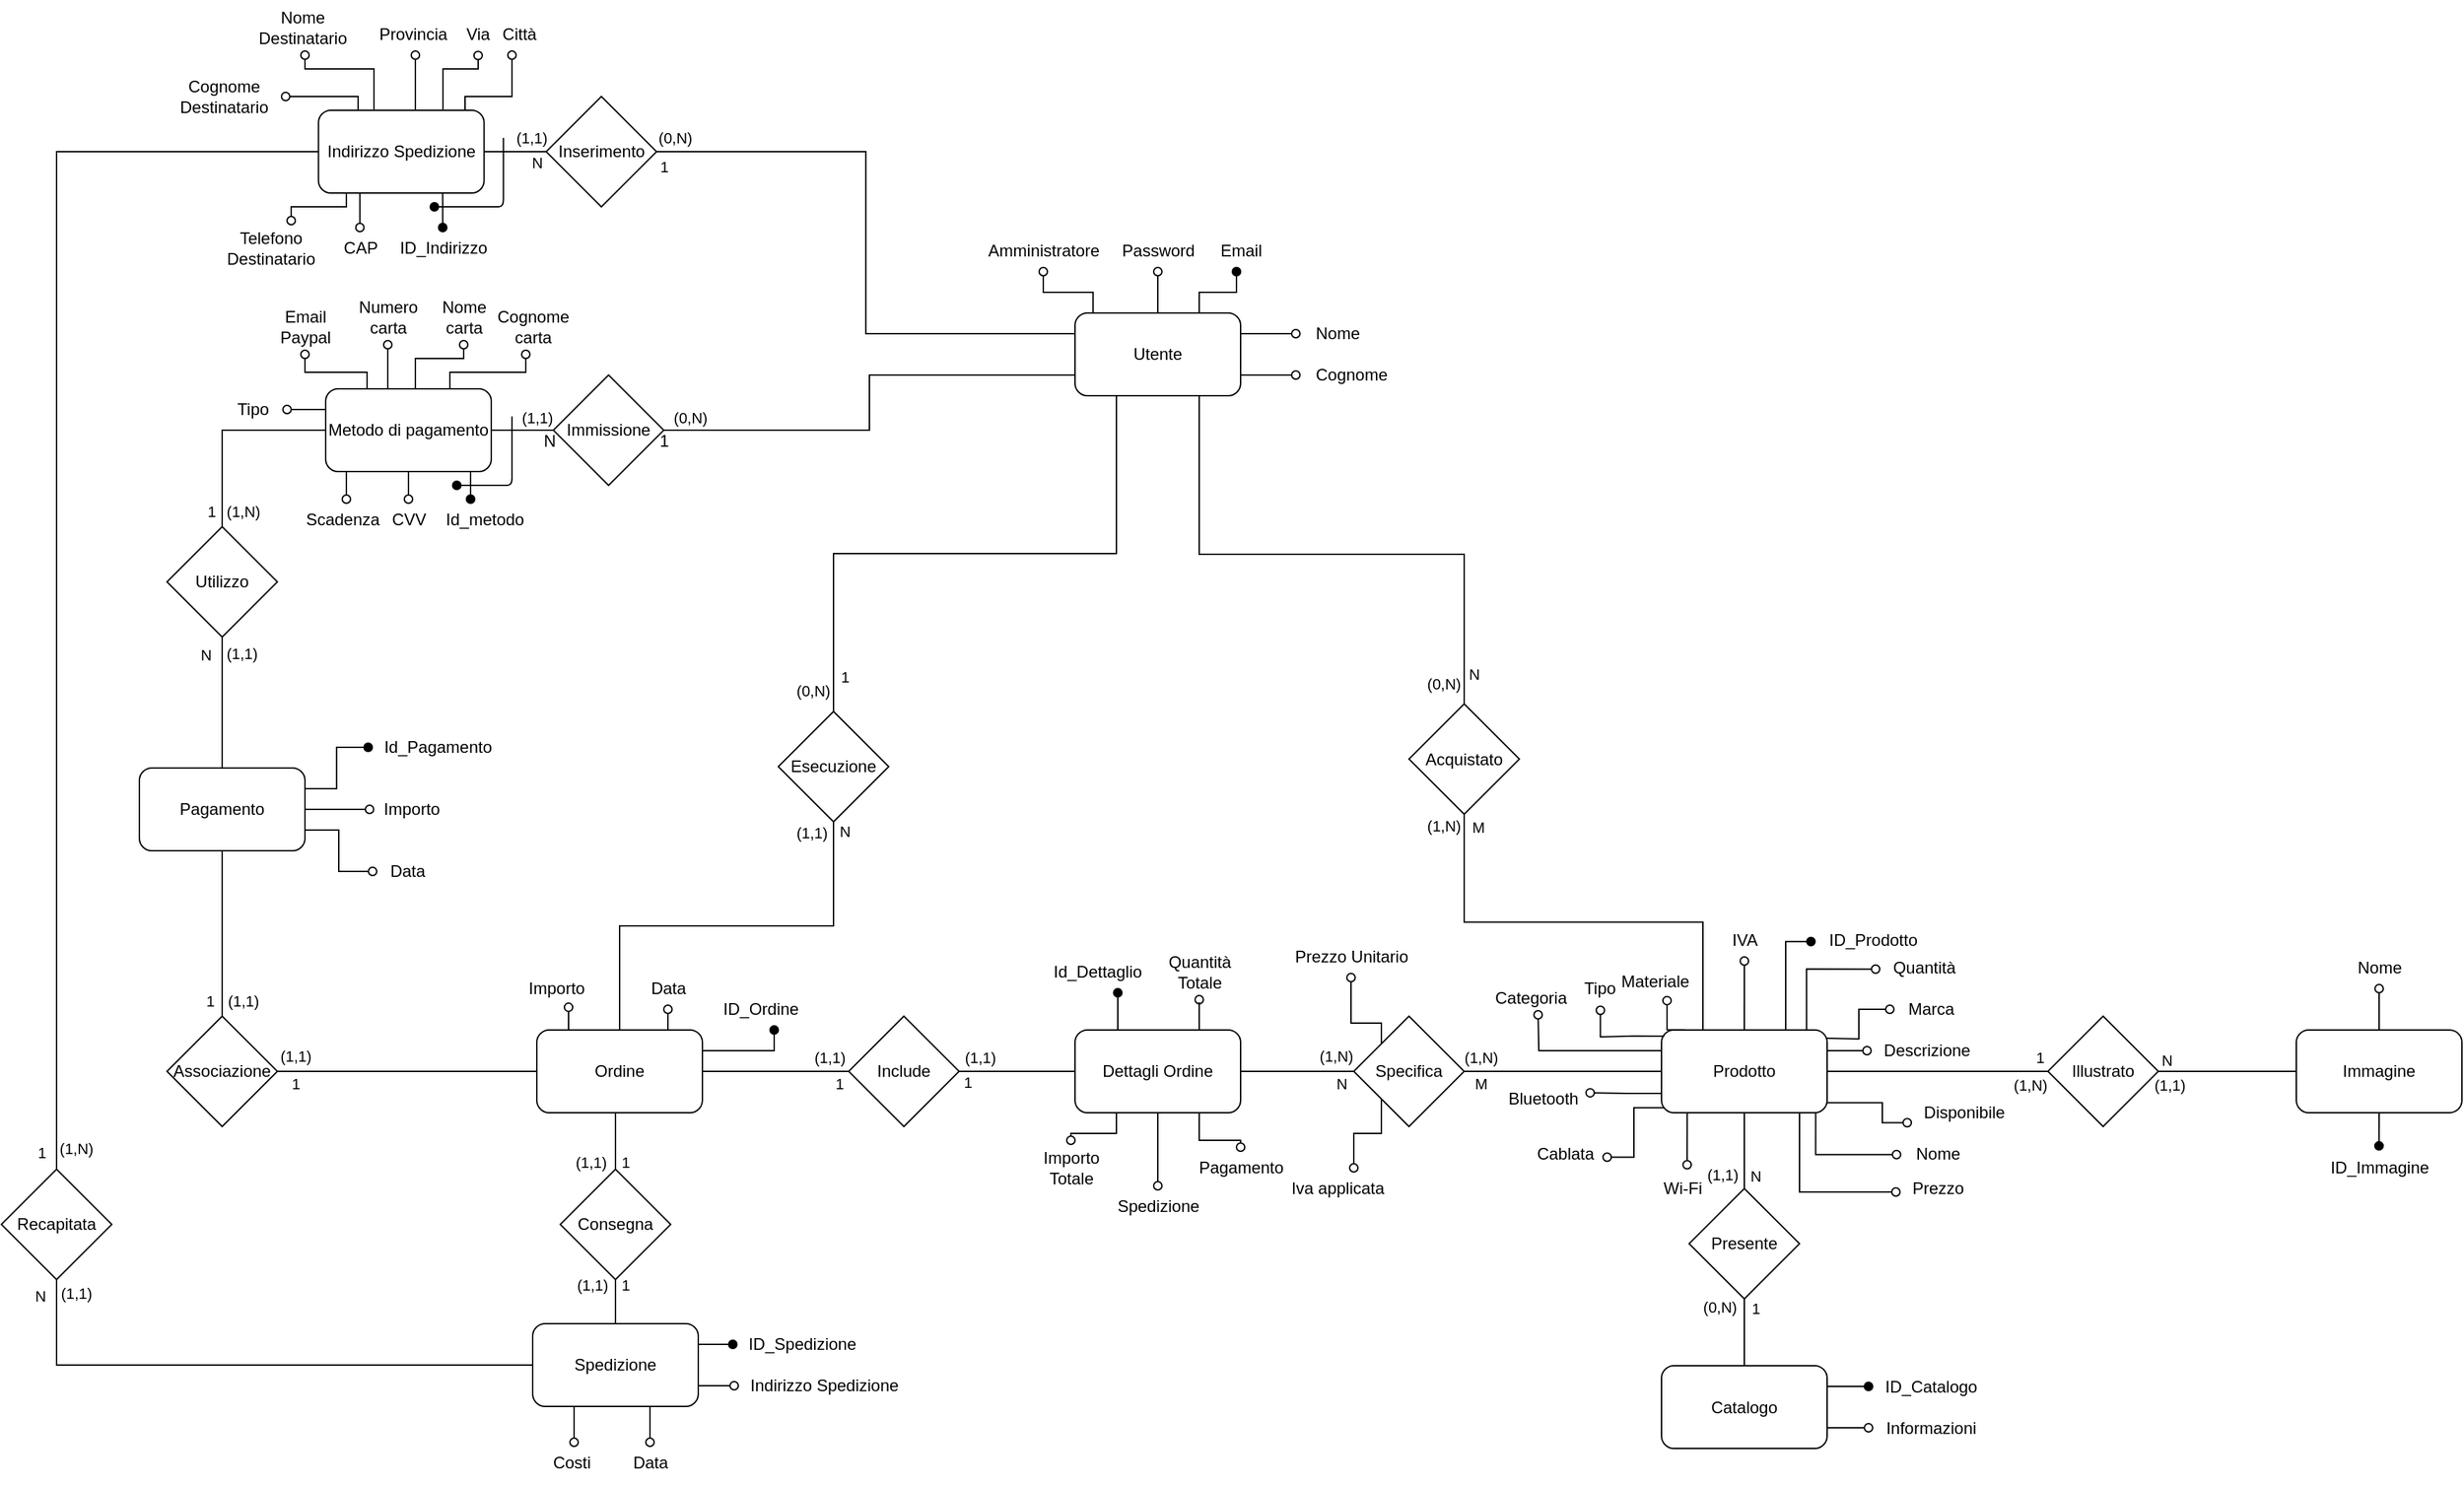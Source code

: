 <mxfile version="24.7.8">
  <diagram id="C5RBs43oDa-KdzZeNtuy" name="Page-1">
    <mxGraphModel dx="2185" dy="1873" grid="1" gridSize="10" guides="1" tooltips="1" connect="1" arrows="1" fold="1" page="1" pageScale="1" pageWidth="827" pageHeight="1169" math="0" shadow="0">
      <root>
        <mxCell id="WIyWlLk6GJQsqaUBKTNV-0" />
        <mxCell id="WIyWlLk6GJQsqaUBKTNV-1" parent="WIyWlLk6GJQsqaUBKTNV-0" />
        <mxCell id="vLbJF-Upq6oSAr94IN4G-54" style="edgeStyle=orthogonalEdgeStyle;rounded=0;orthogonalLoop=1;jettySize=auto;html=1;exitX=0.5;exitY=1;exitDx=0;exitDy=0;entryX=0.25;entryY=0;entryDx=0;entryDy=0;endArrow=none;endFill=0;" parent="WIyWlLk6GJQsqaUBKTNV-1" source="vLbJF-Upq6oSAr94IN4G-9" target="vLbJF-Upq6oSAr94IN4G-16" edge="1">
          <mxGeometry relative="1" as="geometry" />
        </mxCell>
        <mxCell id="jI9iatg6ExiNAdx8k7qz-127" value="(1,N)" style="edgeLabel;html=1;align=center;verticalAlign=middle;resizable=0;points=[];" parent="vLbJF-Upq6oSAr94IN4G-54" vertex="1" connectable="0">
          <mxGeometry x="-0.92" y="1" relative="1" as="geometry">
            <mxPoint x="-16" y="-5" as="offset" />
          </mxGeometry>
        </mxCell>
        <mxCell id="jI9iatg6ExiNAdx8k7qz-128" value="M" style="edgeLabel;html=1;align=center;verticalAlign=middle;resizable=0;points=[];" parent="vLbJF-Upq6oSAr94IN4G-54" vertex="1" connectable="0">
          <mxGeometry x="-0.85" y="5" relative="1" as="geometry">
            <mxPoint x="5" y="-15" as="offset" />
          </mxGeometry>
        </mxCell>
        <mxCell id="vLbJF-Upq6oSAr94IN4G-9" value="Acquistato" style="rhombus;whiteSpace=wrap;html=1;rounded=1;arcSize=0;" parent="WIyWlLk6GJQsqaUBKTNV-1" vertex="1">
          <mxGeometry x="780" y="508.5" width="80" height="80" as="geometry" />
        </mxCell>
        <mxCell id="vLbJF-Upq6oSAr94IN4G-51" style="edgeStyle=orthogonalEdgeStyle;rounded=0;orthogonalLoop=1;jettySize=auto;html=1;exitX=0.5;exitY=1;exitDx=0;exitDy=0;entryX=0.5;entryY=0;entryDx=0;entryDy=0;endArrow=none;endFill=0;" parent="WIyWlLk6GJQsqaUBKTNV-1" source="vLbJF-Upq6oSAr94IN4G-11" target="vLbJF-Upq6oSAr94IN4G-15" edge="1">
          <mxGeometry relative="1" as="geometry" />
        </mxCell>
        <mxCell id="jI9iatg6ExiNAdx8k7qz-120" value="(1,1)" style="edgeLabel;html=1;align=center;verticalAlign=middle;resizable=0;points=[];" parent="vLbJF-Upq6oSAr94IN4G-51" vertex="1" connectable="0">
          <mxGeometry x="-0.908" y="2" relative="1" as="geometry">
            <mxPoint x="-18" y="-6" as="offset" />
          </mxGeometry>
        </mxCell>
        <mxCell id="jI9iatg6ExiNAdx8k7qz-122" value="N" style="edgeLabel;html=1;align=center;verticalAlign=middle;resizable=0;points=[];" parent="vLbJF-Upq6oSAr94IN4G-51" vertex="1" connectable="0">
          <mxGeometry x="-0.941" y="-2" relative="1" as="geometry">
            <mxPoint x="10" y="-2" as="offset" />
          </mxGeometry>
        </mxCell>
        <mxCell id="vLbJF-Upq6oSAr94IN4G-11" value="Esecuzione" style="rhombus;whiteSpace=wrap;html=1;rounded=1;arcSize=0;" parent="WIyWlLk6GJQsqaUBKTNV-1" vertex="1">
          <mxGeometry x="323" y="514" width="80" height="80" as="geometry" />
        </mxCell>
        <mxCell id="vLbJF-Upq6oSAr94IN4G-66" style="edgeStyle=orthogonalEdgeStyle;rounded=0;orthogonalLoop=1;jettySize=auto;html=1;exitX=0.5;exitY=1;exitDx=0;exitDy=0;entryX=0.5;entryY=0;entryDx=0;entryDy=0;endArrow=none;endFill=0;" parent="WIyWlLk6GJQsqaUBKTNV-1" target="vLbJF-Upq6oSAr94IN4G-64" edge="1">
          <mxGeometry relative="1" as="geometry">
            <mxPoint x="205" y="805" as="sourcePoint" />
            <mxPoint x="152" y="875" as="targetPoint" />
            <Array as="points">
              <mxPoint x="205" y="875" />
            </Array>
          </mxGeometry>
        </mxCell>
        <mxCell id="jI9iatg6ExiNAdx8k7qz-148" value="(1,1)" style="edgeLabel;html=1;align=center;verticalAlign=middle;resizable=0;points=[];" parent="vLbJF-Upq6oSAr94IN4G-66" vertex="1" connectable="0">
          <mxGeometry x="0.773" y="-2" relative="1" as="geometry">
            <mxPoint x="-20" y="-16" as="offset" />
          </mxGeometry>
        </mxCell>
        <mxCell id="jI9iatg6ExiNAdx8k7qz-156" value="1" style="edgeLabel;html=1;align=center;verticalAlign=middle;resizable=0;points=[];" parent="vLbJF-Upq6oSAr94IN4G-66" vertex="1" connectable="0">
          <mxGeometry x="0.893" relative="1" as="geometry">
            <mxPoint x="7" y="-11" as="offset" />
          </mxGeometry>
        </mxCell>
        <mxCell id="jI9iatg6ExiNAdx8k7qz-54" style="edgeStyle=orthogonalEdgeStyle;rounded=0;orthogonalLoop=1;jettySize=auto;html=1;exitX=1;exitY=0.25;exitDx=0;exitDy=0;endArrow=oval;endFill=1;" parent="WIyWlLk6GJQsqaUBKTNV-1" source="vLbJF-Upq6oSAr94IN4G-15" target="jI9iatg6ExiNAdx8k7qz-34" edge="1">
          <mxGeometry relative="1" as="geometry">
            <Array as="points">
              <mxPoint x="320" y="760" />
            </Array>
          </mxGeometry>
        </mxCell>
        <mxCell id="o0Wm9dMEdx5LMktLS_et-71" style="edgeStyle=orthogonalEdgeStyle;rounded=0;orthogonalLoop=1;jettySize=auto;html=1;exitX=1;exitY=0.5;exitDx=0;exitDy=0;endArrow=none;endFill=0;" parent="WIyWlLk6GJQsqaUBKTNV-1" source="vLbJF-Upq6oSAr94IN4G-15" target="o0Wm9dMEdx5LMktLS_et-69" edge="1">
          <mxGeometry relative="1" as="geometry">
            <mxPoint x="340" y="775.129" as="targetPoint" />
          </mxGeometry>
        </mxCell>
        <mxCell id="o0Wm9dMEdx5LMktLS_et-86" value="(1,1)" style="edgeLabel;html=1;align=center;verticalAlign=middle;resizable=0;points=[];" parent="o0Wm9dMEdx5LMktLS_et-71" vertex="1" connectable="0">
          <mxGeometry x="0.535" y="-2" relative="1" as="geometry">
            <mxPoint x="10" y="-12" as="offset" />
          </mxGeometry>
        </mxCell>
        <mxCell id="o0Wm9dMEdx5LMktLS_et-88" value="1" style="edgeLabel;html=1;align=center;verticalAlign=middle;resizable=0;points=[];" parent="o0Wm9dMEdx5LMktLS_et-71" vertex="1" connectable="0">
          <mxGeometry x="0.772" y="2" relative="1" as="geometry">
            <mxPoint x="5" y="11" as="offset" />
          </mxGeometry>
        </mxCell>
        <mxCell id="vLbJF-Upq6oSAr94IN4G-15" value="Ordine" style="rounded=1;whiteSpace=wrap;html=1;" parent="WIyWlLk6GJQsqaUBKTNV-1" vertex="1">
          <mxGeometry x="148" y="745" width="120" height="60" as="geometry" />
        </mxCell>
        <mxCell id="vLbJF-Upq6oSAr94IN4G-60" style="edgeStyle=orthogonalEdgeStyle;rounded=0;orthogonalLoop=1;jettySize=auto;html=1;exitX=0.5;exitY=1;exitDx=0;exitDy=0;entryX=0.5;entryY=0;entryDx=0;entryDy=0;endArrow=none;endFill=0;" parent="WIyWlLk6GJQsqaUBKTNV-1" source="vLbJF-Upq6oSAr94IN4G-16" edge="1">
          <mxGeometry relative="1" as="geometry">
            <mxPoint x="1023" y="860" as="targetPoint" />
          </mxGeometry>
        </mxCell>
        <mxCell id="jI9iatg6ExiNAdx8k7qz-140" value="(1,1)" style="edgeLabel;html=1;align=center;verticalAlign=middle;resizable=0;points=[];" parent="vLbJF-Upq6oSAr94IN4G-60" vertex="1" connectable="0">
          <mxGeometry x="0.526" y="2" relative="1" as="geometry">
            <mxPoint x="-18" y="3" as="offset" />
          </mxGeometry>
        </mxCell>
        <mxCell id="jI9iatg6ExiNAdx8k7qz-142" value="N" style="edgeLabel;html=1;align=center;verticalAlign=middle;resizable=0;points=[];" parent="vLbJF-Upq6oSAr94IN4G-60" vertex="1" connectable="0">
          <mxGeometry x="0.667" y="-1" relative="1" as="geometry">
            <mxPoint x="9" as="offset" />
          </mxGeometry>
        </mxCell>
        <mxCell id="jI9iatg6ExiNAdx8k7qz-93" style="edgeStyle=orthogonalEdgeStyle;rounded=0;orthogonalLoop=1;jettySize=auto;html=1;exitX=1;exitY=0.75;exitDx=0;exitDy=0;endArrow=oval;endFill=0;entryX=-0.012;entryY=0.485;entryDx=0;entryDy=0;entryPerimeter=0;" parent="WIyWlLk6GJQsqaUBKTNV-1" edge="1">
          <mxGeometry relative="1" as="geometry">
            <mxPoint x="1141.04" y="812.25" as="targetPoint" />
            <Array as="points">
              <mxPoint x="1123" y="797.7" />
              <mxPoint x="1123" y="812.7" />
            </Array>
            <mxPoint x="1083" y="797.7" as="sourcePoint" />
          </mxGeometry>
        </mxCell>
        <mxCell id="pSbOd4EMTxTM6pfTlo6e-10" style="edgeStyle=orthogonalEdgeStyle;rounded=0;orthogonalLoop=1;jettySize=auto;html=1;exitX=1;exitY=0.5;exitDx=0;exitDy=0;entryX=0;entryY=0.5;entryDx=0;entryDy=0;endArrow=none;endFill=0;" parent="WIyWlLk6GJQsqaUBKTNV-1" source="vLbJF-Upq6oSAr94IN4G-16" target="pSbOd4EMTxTM6pfTlo6e-4" edge="1">
          <mxGeometry relative="1" as="geometry" />
        </mxCell>
        <mxCell id="pSbOd4EMTxTM6pfTlo6e-15" value="(1,N)" style="edgeLabel;html=1;align=center;verticalAlign=middle;resizable=0;points=[];labelBackgroundColor=none;" parent="pSbOd4EMTxTM6pfTlo6e-10" vertex="1" connectable="0">
          <mxGeometry x="0.913" relative="1" as="geometry">
            <mxPoint x="-6" y="10" as="offset" />
          </mxGeometry>
        </mxCell>
        <mxCell id="pSbOd4EMTxTM6pfTlo6e-17" value="1" style="edgeLabel;html=1;align=center;verticalAlign=middle;resizable=0;points=[];labelBackgroundColor=none;" parent="pSbOd4EMTxTM6pfTlo6e-10" vertex="1" connectable="0">
          <mxGeometry x="0.883" y="1" relative="1" as="geometry">
            <mxPoint x="3" y="-9" as="offset" />
          </mxGeometry>
        </mxCell>
        <mxCell id="vLbJF-Upq6oSAr94IN4G-16" value="Prodotto" style="rounded=1;whiteSpace=wrap;html=1;" parent="WIyWlLk6GJQsqaUBKTNV-1" vertex="1">
          <mxGeometry x="963" y="745" width="120" height="60" as="geometry" />
        </mxCell>
        <mxCell id="vLbJF-Upq6oSAr94IN4G-41" style="edgeStyle=orthogonalEdgeStyle;rounded=0;orthogonalLoop=1;jettySize=auto;html=1;exitX=0;exitY=0.25;exitDx=0;exitDy=0;entryX=1;entryY=0.5;entryDx=0;entryDy=0;endArrow=none;endFill=0;" parent="WIyWlLk6GJQsqaUBKTNV-1" source="vLbJF-Upq6oSAr94IN4G-29" target="vLbJF-Upq6oSAr94IN4G-39" edge="1">
          <mxGeometry relative="1" as="geometry" />
        </mxCell>
        <mxCell id="jI9iatg6ExiNAdx8k7qz-116" value="(0,N)" style="edgeLabel;html=1;align=center;verticalAlign=middle;resizable=0;points=[];" parent="vLbJF-Upq6oSAr94IN4G-41" vertex="1" connectable="0">
          <mxGeometry x="0.962" relative="1" as="geometry">
            <mxPoint x="5" y="-10" as="offset" />
          </mxGeometry>
        </mxCell>
        <mxCell id="jI9iatg6ExiNAdx8k7qz-118" value="1" style="edgeLabel;html=1;align=center;verticalAlign=middle;resizable=0;points=[];" parent="vLbJF-Upq6oSAr94IN4G-41" vertex="1" connectable="0">
          <mxGeometry x="0.94" y="1" relative="1" as="geometry">
            <mxPoint x="-8" y="10" as="offset" />
          </mxGeometry>
        </mxCell>
        <mxCell id="vLbJF-Upq6oSAr94IN4G-48" style="edgeStyle=orthogonalEdgeStyle;rounded=0;orthogonalLoop=1;jettySize=auto;html=1;exitX=0.25;exitY=1;exitDx=0;exitDy=0;entryX=0.5;entryY=0;entryDx=0;entryDy=0;endArrow=none;endFill=0;" parent="WIyWlLk6GJQsqaUBKTNV-1" source="vLbJF-Upq6oSAr94IN4G-29" target="vLbJF-Upq6oSAr94IN4G-11" edge="1">
          <mxGeometry relative="1" as="geometry" />
        </mxCell>
        <mxCell id="jI9iatg6ExiNAdx8k7qz-119" value="(0,N)" style="edgeLabel;html=1;align=center;verticalAlign=middle;resizable=0;points=[];" parent="vLbJF-Upq6oSAr94IN4G-48" vertex="1" connectable="0">
          <mxGeometry x="0.885" y="2" relative="1" as="geometry">
            <mxPoint x="-17" y="10" as="offset" />
          </mxGeometry>
        </mxCell>
        <mxCell id="jI9iatg6ExiNAdx8k7qz-121" value="1" style="edgeLabel;html=1;align=center;verticalAlign=middle;resizable=0;points=[];" parent="vLbJF-Upq6oSAr94IN4G-48" vertex="1" connectable="0">
          <mxGeometry x="0.775" y="-1" relative="1" as="geometry">
            <mxPoint x="9" y="24" as="offset" />
          </mxGeometry>
        </mxCell>
        <mxCell id="vLbJF-Upq6oSAr94IN4G-50" style="edgeStyle=orthogonalEdgeStyle;rounded=0;orthogonalLoop=1;jettySize=auto;html=1;exitX=0.75;exitY=1;exitDx=0;exitDy=0;entryX=0.5;entryY=0;entryDx=0;entryDy=0;endArrow=none;endFill=0;" parent="WIyWlLk6GJQsqaUBKTNV-1" source="vLbJF-Upq6oSAr94IN4G-29" target="vLbJF-Upq6oSAr94IN4G-9" edge="1">
          <mxGeometry relative="1" as="geometry">
            <Array as="points">
              <mxPoint x="628" y="400" />
              <mxPoint x="820" y="400" />
            </Array>
          </mxGeometry>
        </mxCell>
        <mxCell id="jI9iatg6ExiNAdx8k7qz-125" value="(0,N)" style="edgeLabel;html=1;align=center;verticalAlign=middle;resizable=0;points=[];" parent="vLbJF-Upq6oSAr94IN4G-50" vertex="1" connectable="0">
          <mxGeometry x="0.901" relative="1" as="geometry">
            <mxPoint x="-15" y="6" as="offset" />
          </mxGeometry>
        </mxCell>
        <mxCell id="jI9iatg6ExiNAdx8k7qz-126" value="N" style="edgeLabel;html=1;align=center;verticalAlign=middle;resizable=0;points=[];" parent="vLbJF-Upq6oSAr94IN4G-50" vertex="1" connectable="0">
          <mxGeometry x="0.83" y="-3" relative="1" as="geometry">
            <mxPoint x="10" y="14" as="offset" />
          </mxGeometry>
        </mxCell>
        <mxCell id="jI9iatg6ExiNAdx8k7qz-39" style="edgeStyle=orthogonalEdgeStyle;rounded=0;orthogonalLoop=1;jettySize=auto;html=1;exitX=0;exitY=0.75;exitDx=0;exitDy=0;entryX=1;entryY=0.5;entryDx=0;entryDy=0;endArrow=none;endFill=0;" parent="WIyWlLk6GJQsqaUBKTNV-1" source="vLbJF-Upq6oSAr94IN4G-29" target="jI9iatg6ExiNAdx8k7qz-38" edge="1">
          <mxGeometry relative="1" as="geometry" />
        </mxCell>
        <mxCell id="jI9iatg6ExiNAdx8k7qz-107" value="(0,N)" style="edgeLabel;html=1;align=center;verticalAlign=middle;resizable=0;points=[];" parent="jI9iatg6ExiNAdx8k7qz-39" vertex="1" connectable="0">
          <mxGeometry x="0.891" relative="1" as="geometry">
            <mxPoint y="-9" as="offset" />
          </mxGeometry>
        </mxCell>
        <mxCell id="o0Wm9dMEdx5LMktLS_et-2" style="edgeStyle=orthogonalEdgeStyle;rounded=0;orthogonalLoop=1;jettySize=auto;html=1;exitX=0.5;exitY=0;exitDx=0;exitDy=0;endArrow=oval;endFill=0;" parent="WIyWlLk6GJQsqaUBKTNV-1" source="vLbJF-Upq6oSAr94IN4G-29" target="jI9iatg6ExiNAdx8k7qz-4" edge="1">
          <mxGeometry relative="1" as="geometry">
            <Array as="points">
              <mxPoint x="598" y="200" />
              <mxPoint x="598" y="200" />
            </Array>
          </mxGeometry>
        </mxCell>
        <mxCell id="o0Wm9dMEdx5LMktLS_et-3" style="edgeStyle=orthogonalEdgeStyle;rounded=0;orthogonalLoop=1;jettySize=auto;html=1;exitX=0.109;exitY=-0.001;exitDx=0;exitDy=0;endArrow=oval;endFill=0;exitPerimeter=0;" parent="WIyWlLk6GJQsqaUBKTNV-1" source="vLbJF-Upq6oSAr94IN4G-29" target="jI9iatg6ExiNAdx8k7qz-7" edge="1">
          <mxGeometry relative="1" as="geometry">
            <Array as="points">
              <mxPoint x="551" y="210" />
              <mxPoint x="515" y="210" />
            </Array>
          </mxGeometry>
        </mxCell>
        <mxCell id="o0Wm9dMEdx5LMktLS_et-27" style="edgeStyle=orthogonalEdgeStyle;rounded=0;orthogonalLoop=1;jettySize=auto;html=1;exitX=1;exitY=0.25;exitDx=0;exitDy=0;endArrow=oval;endFill=0;" parent="WIyWlLk6GJQsqaUBKTNV-1" source="vLbJF-Upq6oSAr94IN4G-29" target="o0Wm9dMEdx5LMktLS_et-25" edge="1">
          <mxGeometry relative="1" as="geometry" />
        </mxCell>
        <mxCell id="o0Wm9dMEdx5LMktLS_et-28" style="edgeStyle=orthogonalEdgeStyle;rounded=0;orthogonalLoop=1;jettySize=auto;html=1;exitX=1;exitY=0.75;exitDx=0;exitDy=0;endArrow=oval;endFill=0;" parent="WIyWlLk6GJQsqaUBKTNV-1" source="vLbJF-Upq6oSAr94IN4G-29" target="o0Wm9dMEdx5LMktLS_et-26" edge="1">
          <mxGeometry relative="1" as="geometry" />
        </mxCell>
        <mxCell id="vLbJF-Upq6oSAr94IN4G-29" value="Utente" style="rounded=1;whiteSpace=wrap;html=1;" parent="WIyWlLk6GJQsqaUBKTNV-1" vertex="1">
          <mxGeometry x="538" y="225" width="120" height="60" as="geometry" />
        </mxCell>
        <mxCell id="jI9iatg6ExiNAdx8k7qz-28" style="edgeStyle=orthogonalEdgeStyle;rounded=0;orthogonalLoop=1;jettySize=auto;html=1;exitX=0.75;exitY=0;exitDx=0;exitDy=0;endArrow=oval;endFill=0;" parent="WIyWlLk6GJQsqaUBKTNV-1" target="jI9iatg6ExiNAdx8k7qz-23" edge="1">
          <mxGeometry relative="1" as="geometry">
            <mxPoint x="75.78" y="99" as="sourcePoint" />
            <mxPoint x="75.81" y="79" as="targetPoint" />
            <Array as="points">
              <mxPoint x="96" y="99" />
              <mxPoint x="96" y="68" />
              <mxPoint x="130" y="68" />
            </Array>
          </mxGeometry>
        </mxCell>
        <mxCell id="o0Wm9dMEdx5LMktLS_et-16" style="edgeStyle=orthogonalEdgeStyle;rounded=0;orthogonalLoop=1;jettySize=auto;html=1;exitX=0.25;exitY=1;exitDx=0;exitDy=0;endArrow=oval;endFill=0;" parent="WIyWlLk6GJQsqaUBKTNV-1" source="vLbJF-Upq6oSAr94IN4G-35" target="jI9iatg6ExiNAdx8k7qz-25" edge="1">
          <mxGeometry relative="1" as="geometry" />
        </mxCell>
        <mxCell id="o0Wm9dMEdx5LMktLS_et-17" style="edgeStyle=orthogonalEdgeStyle;rounded=0;orthogonalLoop=1;jettySize=auto;html=1;exitX=0;exitY=0.5;exitDx=0;exitDy=0;entryX=0.5;entryY=0;entryDx=0;entryDy=0;endArrow=none;endFill=0;" parent="WIyWlLk6GJQsqaUBKTNV-1" source="vLbJF-Upq6oSAr94IN4G-35" target="o0Wm9dMEdx5LMktLS_et-18" edge="1">
          <mxGeometry relative="1" as="geometry">
            <mxPoint x="-200" y="830.914" as="targetPoint" />
          </mxGeometry>
        </mxCell>
        <mxCell id="o0Wm9dMEdx5LMktLS_et-20" value="(1,N)" style="edgeLabel;html=1;align=center;verticalAlign=middle;resizable=0;points=[];" parent="o0Wm9dMEdx5LMktLS_et-17" vertex="1" connectable="0">
          <mxGeometry x="0.94" relative="1" as="geometry">
            <mxPoint x="14" y="13" as="offset" />
          </mxGeometry>
        </mxCell>
        <mxCell id="o0Wm9dMEdx5LMktLS_et-23" value="1" style="edgeLabel;html=1;align=center;verticalAlign=middle;resizable=0;points=[];" parent="o0Wm9dMEdx5LMktLS_et-17" vertex="1" connectable="0">
          <mxGeometry x="0.969" y="-1" relative="1" as="geometry">
            <mxPoint x="-10" y="2" as="offset" />
          </mxGeometry>
        </mxCell>
        <mxCell id="o0Wm9dMEdx5LMktLS_et-42" style="edgeStyle=orthogonalEdgeStyle;rounded=0;orthogonalLoop=1;jettySize=auto;html=1;endArrow=oval;endFill=0;" parent="WIyWlLk6GJQsqaUBKTNV-1" target="o0Wm9dMEdx5LMktLS_et-39" edge="1">
          <mxGeometry relative="1" as="geometry">
            <mxPoint x="36.0" y="98.0" as="sourcePoint" />
            <Array as="points">
              <mxPoint x="30" y="98" />
              <mxPoint x="30" y="48" />
              <mxPoint x="-20" y="48" />
            </Array>
          </mxGeometry>
        </mxCell>
        <mxCell id="o0Wm9dMEdx5LMktLS_et-43" style="edgeStyle=orthogonalEdgeStyle;rounded=0;orthogonalLoop=1;jettySize=auto;html=1;endArrow=oval;endFill=0;" parent="WIyWlLk6GJQsqaUBKTNV-1" target="o0Wm9dMEdx5LMktLS_et-40" edge="1">
          <mxGeometry relative="1" as="geometry">
            <mxPoint x="18.5" y="98.0" as="sourcePoint" />
            <mxPoint x="-66.5" y="43" as="targetPoint" />
            <Array as="points">
              <mxPoint x="18" y="68" />
              <mxPoint x="-44" y="68" />
            </Array>
          </mxGeometry>
        </mxCell>
        <mxCell id="o0Wm9dMEdx5LMktLS_et-44" style="edgeStyle=orthogonalEdgeStyle;rounded=0;orthogonalLoop=1;jettySize=auto;html=1;endArrow=oval;endFill=0;" parent="WIyWlLk6GJQsqaUBKTNV-1" source="vLbJF-Upq6oSAr94IN4G-35" target="o0Wm9dMEdx5LMktLS_et-41" edge="1">
          <mxGeometry relative="1" as="geometry">
            <Array as="points">
              <mxPoint x="10" y="148" />
              <mxPoint x="-30" y="148" />
            </Array>
          </mxGeometry>
        </mxCell>
        <mxCell id="vLbJF-Upq6oSAr94IN4G-35" value="Indirizzo Spedizione" style="rounded=1;whiteSpace=wrap;html=1;" parent="WIyWlLk6GJQsqaUBKTNV-1" vertex="1">
          <mxGeometry x="-10.22" y="78" width="120" height="60" as="geometry" />
        </mxCell>
        <mxCell id="vLbJF-Upq6oSAr94IN4G-43" style="edgeStyle=orthogonalEdgeStyle;rounded=0;orthogonalLoop=1;jettySize=auto;html=1;exitX=0;exitY=0.5;exitDx=0;exitDy=0;entryX=1;entryY=0.5;entryDx=0;entryDy=0;endArrow=none;endFill=0;" parent="WIyWlLk6GJQsqaUBKTNV-1" source="vLbJF-Upq6oSAr94IN4G-39" target="vLbJF-Upq6oSAr94IN4G-35" edge="1">
          <mxGeometry relative="1" as="geometry" />
        </mxCell>
        <mxCell id="jI9iatg6ExiNAdx8k7qz-115" value="(1,1)" style="edgeLabel;html=1;align=center;verticalAlign=middle;resizable=0;points=[];" parent="vLbJF-Upq6oSAr94IN4G-43" vertex="1" connectable="0">
          <mxGeometry x="-0.488" relative="1" as="geometry">
            <mxPoint y="-10" as="offset" />
          </mxGeometry>
        </mxCell>
        <mxCell id="jI9iatg6ExiNAdx8k7qz-117" value="N" style="edgeLabel;html=1;align=center;verticalAlign=middle;resizable=0;points=[];" parent="vLbJF-Upq6oSAr94IN4G-43" vertex="1" connectable="0">
          <mxGeometry x="-0.361" relative="1" as="geometry">
            <mxPoint x="7" y="8" as="offset" />
          </mxGeometry>
        </mxCell>
        <mxCell id="vLbJF-Upq6oSAr94IN4G-39" value="Inserimento" style="rhombus;whiteSpace=wrap;html=1;" parent="WIyWlLk6GJQsqaUBKTNV-1" vertex="1">
          <mxGeometry x="154.78" y="68" width="80" height="80" as="geometry" />
        </mxCell>
        <mxCell id="jI9iatg6ExiNAdx8k7qz-101" style="edgeStyle=orthogonalEdgeStyle;rounded=0;orthogonalLoop=1;jettySize=auto;html=1;exitX=1;exitY=0.75;exitDx=0;exitDy=0;endArrow=oval;endFill=0;" parent="WIyWlLk6GJQsqaUBKTNV-1" source="vLbJF-Upq6oSAr94IN4G-57" target="jI9iatg6ExiNAdx8k7qz-100" edge="1">
          <mxGeometry relative="1" as="geometry">
            <Array as="points">
              <mxPoint x="1118" y="1033.5" />
              <mxPoint x="1118" y="1033.5" />
            </Array>
          </mxGeometry>
        </mxCell>
        <mxCell id="vLbJF-Upq6oSAr94IN4G-57" value="Catalogo" style="rounded=1;whiteSpace=wrap;html=1;" parent="WIyWlLk6GJQsqaUBKTNV-1" vertex="1">
          <mxGeometry x="963" y="988.5" width="120" height="60" as="geometry" />
        </mxCell>
        <mxCell id="vLbJF-Upq6oSAr94IN4G-61" style="edgeStyle=orthogonalEdgeStyle;rounded=0;orthogonalLoop=1;jettySize=auto;html=1;exitX=0.5;exitY=1;exitDx=0;exitDy=0;entryX=0.5;entryY=0;entryDx=0;entryDy=0;endArrow=none;endFill=0;" parent="WIyWlLk6GJQsqaUBKTNV-1" source="vLbJF-Upq6oSAr94IN4G-59" target="vLbJF-Upq6oSAr94IN4G-57" edge="1">
          <mxGeometry relative="1" as="geometry" />
        </mxCell>
        <mxCell id="jI9iatg6ExiNAdx8k7qz-141" value="(0,N)" style="edgeLabel;html=1;align=center;verticalAlign=middle;resizable=0;points=[];" parent="vLbJF-Upq6oSAr94IN4G-61" vertex="1" connectable="0">
          <mxGeometry x="-0.611" y="-5" relative="1" as="geometry">
            <mxPoint x="-13" y="-4" as="offset" />
          </mxGeometry>
        </mxCell>
        <mxCell id="jI9iatg6ExiNAdx8k7qz-143" value="1" style="edgeLabel;html=1;align=center;verticalAlign=middle;resizable=0;points=[];" parent="vLbJF-Upq6oSAr94IN4G-61" vertex="1" connectable="0">
          <mxGeometry x="-0.698" y="-3" relative="1" as="geometry">
            <mxPoint x="11" y="-1" as="offset" />
          </mxGeometry>
        </mxCell>
        <mxCell id="vLbJF-Upq6oSAr94IN4G-59" value="Presente" style="rhombus;whiteSpace=wrap;html=1;" parent="WIyWlLk6GJQsqaUBKTNV-1" vertex="1">
          <mxGeometry x="983" y="860" width="80" height="80" as="geometry" />
        </mxCell>
        <mxCell id="vLbJF-Upq6oSAr94IN4G-70" style="edgeStyle=orthogonalEdgeStyle;rounded=0;orthogonalLoop=1;jettySize=auto;html=1;exitX=0.5;exitY=1;exitDx=0;exitDy=0;entryX=0.5;entryY=0;entryDx=0;entryDy=0;endArrow=none;endFill=0;" parent="WIyWlLk6GJQsqaUBKTNV-1" source="vLbJF-Upq6oSAr94IN4G-64" target="vLbJF-Upq6oSAr94IN4G-69" edge="1">
          <mxGeometry relative="1" as="geometry" />
        </mxCell>
        <mxCell id="jI9iatg6ExiNAdx8k7qz-149" value="(1,1)" style="edgeLabel;html=1;align=center;verticalAlign=middle;resizable=0;points=[];" parent="vLbJF-Upq6oSAr94IN4G-70" vertex="1" connectable="0">
          <mxGeometry x="-0.604" y="-2" relative="1" as="geometry">
            <mxPoint x="-15" y="-3" as="offset" />
          </mxGeometry>
        </mxCell>
        <mxCell id="jI9iatg6ExiNAdx8k7qz-157" value="1" style="edgeLabel;html=1;align=center;verticalAlign=middle;resizable=0;points=[];" parent="vLbJF-Upq6oSAr94IN4G-70" vertex="1" connectable="0">
          <mxGeometry x="-0.714" y="-2" relative="1" as="geometry">
            <mxPoint x="9" y="-1" as="offset" />
          </mxGeometry>
        </mxCell>
        <mxCell id="vLbJF-Upq6oSAr94IN4G-64" value="Consegna" style="rhombus;whiteSpace=wrap;html=1;" parent="WIyWlLk6GJQsqaUBKTNV-1" vertex="1">
          <mxGeometry x="165" y="846" width="80" height="80" as="geometry" />
        </mxCell>
        <mxCell id="jI9iatg6ExiNAdx8k7qz-72" style="edgeStyle=orthogonalEdgeStyle;rounded=0;orthogonalLoop=1;jettySize=auto;html=1;exitX=1;exitY=0.25;exitDx=0;exitDy=0;endArrow=oval;endFill=1;" parent="WIyWlLk6GJQsqaUBKTNV-1" source="vLbJF-Upq6oSAr94IN4G-69" target="jI9iatg6ExiNAdx8k7qz-71" edge="1">
          <mxGeometry relative="1" as="geometry">
            <mxPoint x="281" y="988" as="targetPoint" />
            <Array as="points" />
          </mxGeometry>
        </mxCell>
        <mxCell id="jI9iatg6ExiNAdx8k7qz-154" style="edgeStyle=orthogonalEdgeStyle;rounded=0;orthogonalLoop=1;jettySize=auto;html=1;exitX=1;exitY=0.75;exitDx=0;exitDy=0;endArrow=oval;endFill=0;" parent="WIyWlLk6GJQsqaUBKTNV-1" source="vLbJF-Upq6oSAr94IN4G-69" target="jI9iatg6ExiNAdx8k7qz-153" edge="1">
          <mxGeometry relative="1" as="geometry" />
        </mxCell>
        <mxCell id="o0Wm9dMEdx5LMktLS_et-24" style="edgeStyle=orthogonalEdgeStyle;rounded=0;orthogonalLoop=1;jettySize=auto;html=1;exitX=0.25;exitY=1;exitDx=0;exitDy=0;endArrow=oval;endFill=0;" parent="WIyWlLk6GJQsqaUBKTNV-1" source="vLbJF-Upq6oSAr94IN4G-69" target="jI9iatg6ExiNAdx8k7qz-73" edge="1">
          <mxGeometry relative="1" as="geometry">
            <Array as="points">
              <mxPoint x="175" y="1073" />
              <mxPoint x="173" y="1073" />
            </Array>
          </mxGeometry>
        </mxCell>
        <mxCell id="vLbJF-Upq6oSAr94IN4G-69" value="Spedizione" style="rounded=1;whiteSpace=wrap;html=1;" parent="WIyWlLk6GJQsqaUBKTNV-1" vertex="1">
          <mxGeometry x="145" y="958" width="120" height="60" as="geometry" />
        </mxCell>
        <mxCell id="jI9iatg6ExiNAdx8k7qz-0" value="Email" style="text;html=1;align=center;verticalAlign=middle;resizable=0;points=[];autosize=1;strokeColor=none;fillColor=none;" parent="WIyWlLk6GJQsqaUBKTNV-1" vertex="1">
          <mxGeometry x="633" y="165" width="50" height="30" as="geometry" />
        </mxCell>
        <mxCell id="jI9iatg6ExiNAdx8k7qz-2" style="edgeStyle=orthogonalEdgeStyle;rounded=0;orthogonalLoop=1;jettySize=auto;html=1;endArrow=oval;endFill=1;exitX=0.75;exitY=0;exitDx=0;exitDy=0;" parent="WIyWlLk6GJQsqaUBKTNV-1" source="vLbJF-Upq6oSAr94IN4G-29" target="jI9iatg6ExiNAdx8k7qz-0" edge="1">
          <mxGeometry relative="1" as="geometry">
            <mxPoint x="595.0" y="212.5" as="sourcePoint" />
            <mxPoint x="646" y="180" as="targetPoint" />
            <Array as="points">
              <mxPoint x="628" y="210" />
              <mxPoint x="655" y="210" />
            </Array>
          </mxGeometry>
        </mxCell>
        <mxCell id="jI9iatg6ExiNAdx8k7qz-4" value="Password" style="text;html=1;align=center;verticalAlign=middle;resizable=0;points=[];autosize=1;strokeColor=none;fillColor=none;" parent="WIyWlLk6GJQsqaUBKTNV-1" vertex="1">
          <mxGeometry x="558" y="165" width="80" height="30" as="geometry" />
        </mxCell>
        <mxCell id="jI9iatg6ExiNAdx8k7qz-7" value="Amministratore" style="text;html=1;align=center;verticalAlign=middle;resizable=0;points=[];autosize=1;strokeColor=none;fillColor=none;" parent="WIyWlLk6GJQsqaUBKTNV-1" vertex="1">
          <mxGeometry x="465" y="165" width="100" height="30" as="geometry" />
        </mxCell>
        <mxCell id="jI9iatg6ExiNAdx8k7qz-22" value="Via" style="text;html=1;align=center;verticalAlign=middle;resizable=0;points=[];autosize=1;strokeColor=none;fillColor=none;" parent="WIyWlLk6GJQsqaUBKTNV-1" vertex="1">
          <mxGeometry x="84.78" y="8.0" width="40" height="30" as="geometry" />
        </mxCell>
        <mxCell id="jI9iatg6ExiNAdx8k7qz-23" value="Città" style="text;html=1;align=center;verticalAlign=middle;resizable=0;points=[];autosize=1;strokeColor=none;fillColor=none;" parent="WIyWlLk6GJQsqaUBKTNV-1" vertex="1">
          <mxGeometry x="110" y="8.0" width="50" height="30" as="geometry" />
        </mxCell>
        <mxCell id="jI9iatg6ExiNAdx8k7qz-24" value="Provincia" style="text;html=1;align=center;verticalAlign=middle;resizable=0;points=[];autosize=1;strokeColor=none;fillColor=none;" parent="WIyWlLk6GJQsqaUBKTNV-1" vertex="1">
          <mxGeometry x="23" y="8" width="70" height="30" as="geometry" />
        </mxCell>
        <mxCell id="jI9iatg6ExiNAdx8k7qz-25" value="CAP" style="text;html=1;align=center;verticalAlign=middle;resizable=0;points=[];autosize=1;strokeColor=none;fillColor=none;" parent="WIyWlLk6GJQsqaUBKTNV-1" vertex="1">
          <mxGeometry x="-5.22" y="163" width="50" height="30" as="geometry" />
        </mxCell>
        <mxCell id="jI9iatg6ExiNAdx8k7qz-26" value="ID_Indirizzo" style="text;html=1;align=center;verticalAlign=middle;resizable=0;points=[];autosize=1;strokeColor=none;fillColor=none;" parent="WIyWlLk6GJQsqaUBKTNV-1" vertex="1">
          <mxGeometry x="34.78" y="163" width="90" height="30" as="geometry" />
        </mxCell>
        <mxCell id="jI9iatg6ExiNAdx8k7qz-27" style="edgeStyle=orthogonalEdgeStyle;rounded=0;orthogonalLoop=1;jettySize=auto;html=1;endArrow=oval;endFill=1;exitX=0.75;exitY=1;exitDx=0;exitDy=0;" parent="WIyWlLk6GJQsqaUBKTNV-1" source="vLbJF-Upq6oSAr94IN4G-35" target="jI9iatg6ExiNAdx8k7qz-26" edge="1">
          <mxGeometry relative="1" as="geometry">
            <mxPoint x="32.28" y="150.39" as="sourcePoint" />
            <mxPoint x="79.78" y="158" as="targetPoint" />
          </mxGeometry>
        </mxCell>
        <mxCell id="jI9iatg6ExiNAdx8k7qz-29" style="edgeStyle=orthogonalEdgeStyle;rounded=0;orthogonalLoop=1;jettySize=auto;html=1;entryX=0.517;entryY=1.009;entryDx=0;entryDy=0;entryPerimeter=0;endArrow=oval;endFill=0;" parent="WIyWlLk6GJQsqaUBKTNV-1" source="vLbJF-Upq6oSAr94IN4G-35" target="jI9iatg6ExiNAdx8k7qz-22" edge="1">
          <mxGeometry relative="1" as="geometry">
            <mxPoint x="86.0" y="98.0" as="sourcePoint" />
            <Array as="points">
              <mxPoint x="80" y="48" />
              <mxPoint x="106" y="48" />
            </Array>
          </mxGeometry>
        </mxCell>
        <mxCell id="jI9iatg6ExiNAdx8k7qz-30" style="edgeStyle=orthogonalEdgeStyle;rounded=0;orthogonalLoop=1;jettySize=auto;html=1;endArrow=oval;endFill=0;" parent="WIyWlLk6GJQsqaUBKTNV-1" source="vLbJF-Upq6oSAr94IN4G-35" target="jI9iatg6ExiNAdx8k7qz-24" edge="1">
          <mxGeometry relative="1" as="geometry">
            <mxPoint x="-46.22" y="113" as="targetPoint" />
            <Array as="points">
              <mxPoint x="60" y="48" />
              <mxPoint x="60" y="48" />
            </Array>
            <mxPoint x="61.0" y="98.0" as="sourcePoint" />
          </mxGeometry>
        </mxCell>
        <mxCell id="jI9iatg6ExiNAdx8k7qz-33" value="" style="curved=1;endArrow=none;html=1;rounded=0;endFill=0;startArrow=oval;startFill=1;" parent="WIyWlLk6GJQsqaUBKTNV-1" edge="1">
          <mxGeometry width="50" height="50" relative="1" as="geometry">
            <mxPoint x="73.78" y="148" as="sourcePoint" />
            <mxPoint x="123.78" y="98" as="targetPoint" />
            <Array as="points">
              <mxPoint x="116.78" y="148" />
              <mxPoint x="123.78" y="148" />
              <mxPoint x="123.78" y="138" />
            </Array>
          </mxGeometry>
        </mxCell>
        <mxCell id="jI9iatg6ExiNAdx8k7qz-34" value="ID_Ordine" style="text;html=1;align=center;verticalAlign=middle;resizable=0;points=[];autosize=1;strokeColor=none;fillColor=none;" parent="WIyWlLk6GJQsqaUBKTNV-1" vertex="1">
          <mxGeometry x="270" y="715" width="80" height="30" as="geometry" />
        </mxCell>
        <mxCell id="jI9iatg6ExiNAdx8k7qz-35" value="Data" style="text;html=1;align=center;verticalAlign=middle;resizable=0;points=[];autosize=1;strokeColor=none;fillColor=none;" parent="WIyWlLk6GJQsqaUBKTNV-1" vertex="1">
          <mxGeometry x="218" y="700" width="50" height="30" as="geometry" />
        </mxCell>
        <mxCell id="jI9iatg6ExiNAdx8k7qz-42" style="edgeStyle=orthogonalEdgeStyle;rounded=0;orthogonalLoop=1;jettySize=auto;html=1;exitX=0;exitY=0.5;exitDx=0;exitDy=0;entryX=1;entryY=0.5;entryDx=0;entryDy=0;endArrow=none;endFill=0;" parent="WIyWlLk6GJQsqaUBKTNV-1" source="jI9iatg6ExiNAdx8k7qz-38" target="jI9iatg6ExiNAdx8k7qz-41" edge="1">
          <mxGeometry relative="1" as="geometry" />
        </mxCell>
        <mxCell id="jI9iatg6ExiNAdx8k7qz-106" value="(1,1)" style="edgeLabel;html=1;align=center;verticalAlign=middle;resizable=0;points=[];" parent="jI9iatg6ExiNAdx8k7qz-42" vertex="1" connectable="0">
          <mxGeometry x="-0.589" y="-3" relative="1" as="geometry">
            <mxPoint x="-3" y="-6" as="offset" />
          </mxGeometry>
        </mxCell>
        <mxCell id="jI9iatg6ExiNAdx8k7qz-38" value="Immissione" style="rhombus;whiteSpace=wrap;html=1;" parent="WIyWlLk6GJQsqaUBKTNV-1" vertex="1">
          <mxGeometry x="160" y="270" width="80" height="80" as="geometry" />
        </mxCell>
        <mxCell id="o0Wm9dMEdx5LMktLS_et-5" style="edgeStyle=orthogonalEdgeStyle;rounded=0;orthogonalLoop=1;jettySize=auto;html=1;exitX=0.25;exitY=1;exitDx=0;exitDy=0;endArrow=oval;endFill=0;" parent="WIyWlLk6GJQsqaUBKTNV-1" target="jI9iatg6ExiNAdx8k7qz-44" edge="1">
          <mxGeometry relative="1" as="geometry">
            <mxPoint x="25" y="339" as="sourcePoint" />
            <mxPoint x="25" y="359" as="targetPoint" />
          </mxGeometry>
        </mxCell>
        <mxCell id="o0Wm9dMEdx5LMktLS_et-32" style="edgeStyle=orthogonalEdgeStyle;rounded=0;orthogonalLoop=1;jettySize=auto;html=1;exitX=0;exitY=0.25;exitDx=0;exitDy=0;endArrow=oval;endFill=0;" parent="WIyWlLk6GJQsqaUBKTNV-1" source="jI9iatg6ExiNAdx8k7qz-41" target="o0Wm9dMEdx5LMktLS_et-31" edge="1">
          <mxGeometry relative="1" as="geometry">
            <mxPoint x="-30" y="294.846" as="targetPoint" />
          </mxGeometry>
        </mxCell>
        <mxCell id="o0Wm9dMEdx5LMktLS_et-33" style="edgeStyle=orthogonalEdgeStyle;rounded=0;orthogonalLoop=1;jettySize=auto;html=1;exitX=0.75;exitY=0;exitDx=0;exitDy=0;endArrow=oval;endFill=0;" parent="WIyWlLk6GJQsqaUBKTNV-1" source="jI9iatg6ExiNAdx8k7qz-41" target="jI9iatg6ExiNAdx8k7qz-46" edge="1">
          <mxGeometry relative="1" as="geometry">
            <Array as="points">
              <mxPoint x="85" y="268" />
              <mxPoint x="140" y="268" />
            </Array>
          </mxGeometry>
        </mxCell>
        <mxCell id="o0Wm9dMEdx5LMktLS_et-34" style="edgeStyle=orthogonalEdgeStyle;rounded=0;orthogonalLoop=1;jettySize=auto;html=1;exitX=0.562;exitY=0.002;exitDx=0;exitDy=0;endArrow=oval;endFill=0;exitPerimeter=0;" parent="WIyWlLk6GJQsqaUBKTNV-1" source="jI9iatg6ExiNAdx8k7qz-41" target="jI9iatg6ExiNAdx8k7qz-45" edge="1">
          <mxGeometry relative="1" as="geometry">
            <Array as="points">
              <mxPoint x="60" y="280" />
              <mxPoint x="60" y="258" />
              <mxPoint x="95" y="258" />
            </Array>
          </mxGeometry>
        </mxCell>
        <mxCell id="o0Wm9dMEdx5LMktLS_et-36" style="edgeStyle=orthogonalEdgeStyle;rounded=0;orthogonalLoop=1;jettySize=auto;html=1;exitX=0.25;exitY=0;exitDx=0;exitDy=0;endArrow=oval;endFill=0;" parent="WIyWlLk6GJQsqaUBKTNV-1" source="jI9iatg6ExiNAdx8k7qz-41" target="o0Wm9dMEdx5LMktLS_et-35" edge="1">
          <mxGeometry relative="1" as="geometry">
            <Array as="points">
              <mxPoint x="40" y="280" />
            </Array>
          </mxGeometry>
        </mxCell>
        <mxCell id="o0Wm9dMEdx5LMktLS_et-38" style="edgeStyle=orthogonalEdgeStyle;rounded=0;orthogonalLoop=1;jettySize=auto;html=1;exitX=0.25;exitY=0;exitDx=0;exitDy=0;endArrow=oval;endFill=0;" parent="WIyWlLk6GJQsqaUBKTNV-1" source="jI9iatg6ExiNAdx8k7qz-41" target="o0Wm9dMEdx5LMktLS_et-37" edge="1">
          <mxGeometry relative="1" as="geometry">
            <Array as="points">
              <mxPoint x="25" y="268" />
              <mxPoint x="-20" y="268" />
            </Array>
          </mxGeometry>
        </mxCell>
        <mxCell id="o0Wm9dMEdx5LMktLS_et-55" style="edgeStyle=orthogonalEdgeStyle;rounded=0;orthogonalLoop=1;jettySize=auto;html=1;exitX=0;exitY=0.5;exitDx=0;exitDy=0;endArrow=none;endFill=0;" parent="WIyWlLk6GJQsqaUBKTNV-1" source="jI9iatg6ExiNAdx8k7qz-41" target="o0Wm9dMEdx5LMktLS_et-47" edge="1">
          <mxGeometry relative="1" as="geometry" />
        </mxCell>
        <mxCell id="o0Wm9dMEdx5LMktLS_et-59" value="(1,N)" style="edgeLabel;html=1;align=center;verticalAlign=middle;resizable=0;points=[];" parent="o0Wm9dMEdx5LMktLS_et-55" vertex="1" connectable="0">
          <mxGeometry x="0.843" y="-1" relative="1" as="geometry">
            <mxPoint x="16" as="offset" />
          </mxGeometry>
        </mxCell>
        <mxCell id="o0Wm9dMEdx5LMktLS_et-61" value="1" style="edgeLabel;html=1;align=center;verticalAlign=middle;resizable=0;points=[];" parent="o0Wm9dMEdx5LMktLS_et-55" vertex="1" connectable="0">
          <mxGeometry x="0.674" y="-1" relative="1" as="geometry">
            <mxPoint x="-7" y="12" as="offset" />
          </mxGeometry>
        </mxCell>
        <mxCell id="jI9iatg6ExiNAdx8k7qz-41" value="Metodo di pagamento" style="rounded=1;whiteSpace=wrap;html=1;" parent="WIyWlLk6GJQsqaUBKTNV-1" vertex="1">
          <mxGeometry x="-5" y="280" width="120" height="60" as="geometry" />
        </mxCell>
        <mxCell id="jI9iatg6ExiNAdx8k7qz-44" value="CVV" style="text;html=1;align=center;verticalAlign=middle;resizable=0;points=[];autosize=1;strokeColor=none;fillColor=none;" parent="WIyWlLk6GJQsqaUBKTNV-1" vertex="1">
          <mxGeometry x="30" y="360" width="50" height="30" as="geometry" />
        </mxCell>
        <mxCell id="jI9iatg6ExiNAdx8k7qz-45" value="Nome&lt;div&gt;carta&lt;/div&gt;" style="text;html=1;align=center;verticalAlign=middle;resizable=0;points=[];autosize=1;strokeColor=none;fillColor=none;" parent="WIyWlLk6GJQsqaUBKTNV-1" vertex="1">
          <mxGeometry x="64.78" y="208" width="60" height="40" as="geometry" />
        </mxCell>
        <mxCell id="jI9iatg6ExiNAdx8k7qz-46" value="Cognome&lt;div&gt;carta&lt;/div&gt;" style="text;html=1;align=center;verticalAlign=middle;resizable=0;points=[];autosize=1;strokeColor=none;fillColor=none;" parent="WIyWlLk6GJQsqaUBKTNV-1" vertex="1">
          <mxGeometry x="104.78" y="215" width="80" height="40" as="geometry" />
        </mxCell>
        <mxCell id="jI9iatg6ExiNAdx8k7qz-50" style="edgeStyle=orthogonalEdgeStyle;rounded=0;orthogonalLoop=1;jettySize=auto;html=1;exitX=0.25;exitY=1;exitDx=0;exitDy=0;endArrow=oval;endFill=0;" parent="WIyWlLk6GJQsqaUBKTNV-1" source="jI9iatg6ExiNAdx8k7qz-41" target="jI9iatg6ExiNAdx8k7qz-103" edge="1">
          <mxGeometry relative="1" as="geometry">
            <mxPoint x="-20.0" y="295.13" as="targetPoint" />
            <Array as="points">
              <mxPoint x="10" y="348" />
              <mxPoint x="10" y="348" />
            </Array>
          </mxGeometry>
        </mxCell>
        <mxCell id="jI9iatg6ExiNAdx8k7qz-52" style="edgeStyle=orthogonalEdgeStyle;rounded=0;orthogonalLoop=1;jettySize=auto;html=1;exitX=0.75;exitY=1;exitDx=0;exitDy=0;endArrow=oval;endFill=1;" parent="WIyWlLk6GJQsqaUBKTNV-1" source="jI9iatg6ExiNAdx8k7qz-41" target="jI9iatg6ExiNAdx8k7qz-102" edge="1">
          <mxGeometry relative="1" as="geometry">
            <mxPoint x="109" y="340.0" as="sourcePoint" />
            <mxPoint x="88.6" y="360.7" as="targetPoint" />
            <Array as="points">
              <mxPoint x="100" y="348" />
              <mxPoint x="100" y="348" />
            </Array>
          </mxGeometry>
        </mxCell>
        <mxCell id="jI9iatg6ExiNAdx8k7qz-53" style="edgeStyle=orthogonalEdgeStyle;rounded=0;orthogonalLoop=1;jettySize=auto;html=1;exitX=0.75;exitY=0;exitDx=0;exitDy=0;endArrow=oval;endFill=0;" parent="WIyWlLk6GJQsqaUBKTNV-1" source="vLbJF-Upq6oSAr94IN4G-15" target="jI9iatg6ExiNAdx8k7qz-35" edge="1">
          <mxGeometry relative="1" as="geometry">
            <Array as="points">
              <mxPoint x="243" y="745" />
            </Array>
          </mxGeometry>
        </mxCell>
        <mxCell id="jI9iatg6ExiNAdx8k7qz-56" value="Importo" style="text;html=1;align=center;verticalAlign=middle;resizable=0;points=[];autosize=1;strokeColor=none;fillColor=none;" parent="WIyWlLk6GJQsqaUBKTNV-1" vertex="1">
          <mxGeometry x="132" y="700" width="60" height="30" as="geometry" />
        </mxCell>
        <mxCell id="jI9iatg6ExiNAdx8k7qz-57" style="edgeStyle=orthogonalEdgeStyle;rounded=0;orthogonalLoop=1;jettySize=auto;html=1;exitX=0.25;exitY=0;exitDx=0;exitDy=0;entryX=0.65;entryY=0.952;entryDx=0;entryDy=0;entryPerimeter=0;endArrow=oval;endFill=0;" parent="WIyWlLk6GJQsqaUBKTNV-1" source="vLbJF-Upq6oSAr94IN4G-15" target="jI9iatg6ExiNAdx8k7qz-56" edge="1">
          <mxGeometry relative="1" as="geometry" />
        </mxCell>
        <mxCell id="jI9iatg6ExiNAdx8k7qz-71" value="ID_Spedizione" style="text;html=1;align=center;verticalAlign=middle;resizable=0;points=[];autosize=1;strokeColor=none;fillColor=none;" parent="WIyWlLk6GJQsqaUBKTNV-1" vertex="1">
          <mxGeometry x="290" y="958" width="100" height="30" as="geometry" />
        </mxCell>
        <mxCell id="jI9iatg6ExiNAdx8k7qz-73" value="Costi" style="text;html=1;align=center;verticalAlign=middle;resizable=0;points=[];autosize=1;strokeColor=none;fillColor=none;" parent="WIyWlLk6GJQsqaUBKTNV-1" vertex="1">
          <mxGeometry x="148" y="1044" width="50" height="30" as="geometry" />
        </mxCell>
        <mxCell id="jI9iatg6ExiNAdx8k7qz-75" value="Data" style="text;html=1;align=center;verticalAlign=middle;resizable=0;points=[];autosize=1;strokeColor=none;fillColor=none;" parent="WIyWlLk6GJQsqaUBKTNV-1" vertex="1">
          <mxGeometry x="205" y="1044" width="50" height="30" as="geometry" />
        </mxCell>
        <mxCell id="jI9iatg6ExiNAdx8k7qz-79" style="edgeStyle=orthogonalEdgeStyle;rounded=0;orthogonalLoop=1;jettySize=auto;html=1;exitX=0.75;exitY=1;exitDx=0;exitDy=0;endArrow=oval;endFill=0;" parent="WIyWlLk6GJQsqaUBKTNV-1" source="vLbJF-Upq6oSAr94IN4G-69" target="jI9iatg6ExiNAdx8k7qz-75" edge="1">
          <mxGeometry relative="1" as="geometry">
            <Array as="points">
              <mxPoint x="230" y="1018" />
            </Array>
          </mxGeometry>
        </mxCell>
        <mxCell id="jI9iatg6ExiNAdx8k7qz-82" value="ID_Prodotto" style="text;html=1;align=center;verticalAlign=middle;resizable=0;points=[];autosize=1;strokeColor=none;fillColor=none;" parent="WIyWlLk6GJQsqaUBKTNV-1" vertex="1">
          <mxGeometry x="1071" y="665" width="90" height="30" as="geometry" />
        </mxCell>
        <mxCell id="jI9iatg6ExiNAdx8k7qz-83" value="IVA" style="text;html=1;align=center;verticalAlign=middle;resizable=0;points=[];autosize=1;strokeColor=none;fillColor=none;" parent="WIyWlLk6GJQsqaUBKTNV-1" vertex="1">
          <mxGeometry x="1003" y="665" width="40" height="30" as="geometry" />
        </mxCell>
        <mxCell id="jI9iatg6ExiNAdx8k7qz-84" value="Quantità" style="text;html=1;align=center;verticalAlign=middle;resizable=0;points=[];autosize=1;strokeColor=none;fillColor=none;" parent="WIyWlLk6GJQsqaUBKTNV-1" vertex="1">
          <mxGeometry x="1118" y="685" width="70" height="30" as="geometry" />
        </mxCell>
        <mxCell id="jI9iatg6ExiNAdx8k7qz-85" value="Descrizione" style="text;html=1;align=center;verticalAlign=middle;resizable=0;points=[];autosize=1;strokeColor=none;fillColor=none;" parent="WIyWlLk6GJQsqaUBKTNV-1" vertex="1">
          <mxGeometry x="1110" y="745" width="90" height="30" as="geometry" />
        </mxCell>
        <mxCell id="jI9iatg6ExiNAdx8k7qz-86" value="Disponibile" style="text;html=1;align=center;verticalAlign=middle;resizable=0;points=[];autosize=1;strokeColor=none;fillColor=none;" parent="WIyWlLk6GJQsqaUBKTNV-1" vertex="1">
          <mxGeometry x="1142" y="790" width="80" height="30" as="geometry" />
        </mxCell>
        <mxCell id="jI9iatg6ExiNAdx8k7qz-87" value="Nome" style="text;html=1;align=center;verticalAlign=middle;resizable=0;points=[];autosize=1;strokeColor=none;fillColor=none;" parent="WIyWlLk6GJQsqaUBKTNV-1" vertex="1">
          <mxGeometry x="1133" y="820" width="60" height="30" as="geometry" />
        </mxCell>
        <mxCell id="jI9iatg6ExiNAdx8k7qz-88" value="Prezzo" style="text;html=1;align=center;verticalAlign=middle;resizable=0;points=[];autosize=1;strokeColor=none;fillColor=none;" parent="WIyWlLk6GJQsqaUBKTNV-1" vertex="1">
          <mxGeometry x="1133" y="845" width="60" height="30" as="geometry" />
        </mxCell>
        <mxCell id="jI9iatg6ExiNAdx8k7qz-89" style="edgeStyle=orthogonalEdgeStyle;rounded=0;orthogonalLoop=1;jettySize=auto;html=1;exitX=0.75;exitY=0;exitDx=0;exitDy=0;entryX=0.003;entryY=0.53;entryDx=0;entryDy=0;entryPerimeter=0;endArrow=oval;endFill=1;" parent="WIyWlLk6GJQsqaUBKTNV-1" source="vLbJF-Upq6oSAr94IN4G-16" target="jI9iatg6ExiNAdx8k7qz-82" edge="1">
          <mxGeometry relative="1" as="geometry">
            <Array as="points">
              <mxPoint x="1053" y="681" />
            </Array>
          </mxGeometry>
        </mxCell>
        <mxCell id="jI9iatg6ExiNAdx8k7qz-90" style="edgeStyle=orthogonalEdgeStyle;rounded=0;orthogonalLoop=1;jettySize=auto;html=1;exitX=0.876;exitY=-0.001;exitDx=0;exitDy=0;entryX=0.002;entryY=0.528;entryDx=0;entryDy=0;entryPerimeter=0;endArrow=oval;endFill=0;exitPerimeter=0;" parent="WIyWlLk6GJQsqaUBKTNV-1" source="vLbJF-Upq6oSAr94IN4G-16" target="jI9iatg6ExiNAdx8k7qz-84" edge="1">
          <mxGeometry relative="1" as="geometry">
            <Array as="points">
              <mxPoint x="1068" y="701" />
            </Array>
          </mxGeometry>
        </mxCell>
        <mxCell id="jI9iatg6ExiNAdx8k7qz-95" style="edgeStyle=orthogonalEdgeStyle;rounded=0;orthogonalLoop=1;jettySize=auto;html=1;exitX=0.75;exitY=1;exitDx=0;exitDy=0;entryX=-0.003;entryY=0.584;entryDx=0;entryDy=0;entryPerimeter=0;endArrow=oval;endFill=0;" parent="WIyWlLk6GJQsqaUBKTNV-1" source="vLbJF-Upq6oSAr94IN4G-16" target="jI9iatg6ExiNAdx8k7qz-88" edge="1">
          <mxGeometry relative="1" as="geometry">
            <Array as="points">
              <mxPoint x="1063" y="805" />
              <mxPoint x="1063" y="863" />
            </Array>
          </mxGeometry>
        </mxCell>
        <mxCell id="jI9iatg6ExiNAdx8k7qz-96" value="ID_Catalogo" style="text;html=1;align=center;verticalAlign=middle;resizable=0;points=[];autosize=1;strokeColor=none;fillColor=none;" parent="WIyWlLk6GJQsqaUBKTNV-1" vertex="1">
          <mxGeometry x="1113" y="988.5" width="90" height="30" as="geometry" />
        </mxCell>
        <mxCell id="jI9iatg6ExiNAdx8k7qz-97" style="edgeStyle=orthogonalEdgeStyle;rounded=0;orthogonalLoop=1;jettySize=auto;html=1;exitX=1;exitY=0.25;exitDx=0;exitDy=0;endArrow=oval;endFill=1;" parent="WIyWlLk6GJQsqaUBKTNV-1" source="vLbJF-Upq6oSAr94IN4G-57" target="jI9iatg6ExiNAdx8k7qz-96" edge="1">
          <mxGeometry relative="1" as="geometry" />
        </mxCell>
        <mxCell id="jI9iatg6ExiNAdx8k7qz-100" value="Informazioni" style="text;html=1;align=center;verticalAlign=middle;resizable=0;points=[];autosize=1;strokeColor=none;fillColor=none;" parent="WIyWlLk6GJQsqaUBKTNV-1" vertex="1">
          <mxGeometry x="1113" y="1018.5" width="90" height="30" as="geometry" />
        </mxCell>
        <mxCell id="jI9iatg6ExiNAdx8k7qz-102" value="Id_metodo" style="text;html=1;align=center;verticalAlign=middle;resizable=0;points=[];autosize=1;strokeColor=none;fillColor=none;" parent="WIyWlLk6GJQsqaUBKTNV-1" vertex="1">
          <mxGeometry x="70" y="360" width="80" height="30" as="geometry" />
        </mxCell>
        <mxCell id="jI9iatg6ExiNAdx8k7qz-103" value="Scadenza" style="text;html=1;align=center;verticalAlign=middle;resizable=0;points=[];autosize=1;strokeColor=none;fillColor=none;" parent="WIyWlLk6GJQsqaUBKTNV-1" vertex="1">
          <mxGeometry x="-33" y="360" width="80" height="30" as="geometry" />
        </mxCell>
        <mxCell id="jI9iatg6ExiNAdx8k7qz-105" value="" style="curved=1;endArrow=none;html=1;rounded=0;endFill=0;startArrow=oval;startFill=1;" parent="WIyWlLk6GJQsqaUBKTNV-1" edge="1">
          <mxGeometry width="50" height="50" relative="1" as="geometry">
            <mxPoint x="90" y="350" as="sourcePoint" />
            <mxPoint x="130" y="300" as="targetPoint" />
            <Array as="points">
              <mxPoint x="123" y="350" />
              <mxPoint x="130" y="350" />
              <mxPoint x="130" y="340" />
            </Array>
          </mxGeometry>
        </mxCell>
        <mxCell id="jI9iatg6ExiNAdx8k7qz-108" value="N" style="text;html=1;align=center;verticalAlign=middle;resizable=0;points=[];autosize=1;strokeColor=none;fillColor=none;" parent="WIyWlLk6GJQsqaUBKTNV-1" vertex="1">
          <mxGeometry x="142" y="303" width="30" height="30" as="geometry" />
        </mxCell>
        <mxCell id="jI9iatg6ExiNAdx8k7qz-109" value="1" style="text;html=1;align=center;verticalAlign=middle;resizable=0;points=[];autosize=1;strokeColor=none;fillColor=none;" parent="WIyWlLk6GJQsqaUBKTNV-1" vertex="1">
          <mxGeometry x="225" y="303" width="30" height="30" as="geometry" />
        </mxCell>
        <mxCell id="jI9iatg6ExiNAdx8k7qz-153" value="Indirizzo Spedizione" style="text;html=1;align=center;verticalAlign=middle;resizable=0;points=[];autosize=1;strokeColor=none;fillColor=none;" parent="WIyWlLk6GJQsqaUBKTNV-1" vertex="1">
          <mxGeometry x="291" y="988" width="130" height="30" as="geometry" />
        </mxCell>
        <mxCell id="pSbOd4EMTxTM6pfTlo6e-1" style="edgeStyle=orthogonalEdgeStyle;rounded=0;orthogonalLoop=1;jettySize=auto;html=1;exitX=0.5;exitY=0;exitDx=0;exitDy=0;entryX=0.501;entryY=1;entryDx=0;entryDy=0;entryPerimeter=0;endArrow=oval;endFill=0;" parent="WIyWlLk6GJQsqaUBKTNV-1" source="vLbJF-Upq6oSAr94IN4G-16" target="jI9iatg6ExiNAdx8k7qz-83" edge="1">
          <mxGeometry relative="1" as="geometry" />
        </mxCell>
        <mxCell id="pSbOd4EMTxTM6pfTlo6e-2" style="edgeStyle=orthogonalEdgeStyle;rounded=0;orthogonalLoop=1;jettySize=auto;html=1;exitX=0.931;exitY=1.007;exitDx=0;exitDy=0;entryX=0.005;entryY=0.513;entryDx=0;entryDy=0;entryPerimeter=0;exitPerimeter=0;endArrow=oval;endFill=0;" parent="WIyWlLk6GJQsqaUBKTNV-1" source="vLbJF-Upq6oSAr94IN4G-16" target="jI9iatg6ExiNAdx8k7qz-87" edge="1">
          <mxGeometry relative="1" as="geometry" />
        </mxCell>
        <mxCell id="pSbOd4EMTxTM6pfTlo6e-11" style="edgeStyle=orthogonalEdgeStyle;rounded=0;orthogonalLoop=1;jettySize=auto;html=1;exitX=1;exitY=0.5;exitDx=0;exitDy=0;endArrow=none;endFill=0;" parent="WIyWlLk6GJQsqaUBKTNV-1" source="pSbOd4EMTxTM6pfTlo6e-4" target="pSbOd4EMTxTM6pfTlo6e-7" edge="1">
          <mxGeometry relative="1" as="geometry" />
        </mxCell>
        <mxCell id="pSbOd4EMTxTM6pfTlo6e-16" value="(1,1)" style="edgeLabel;html=1;align=center;verticalAlign=middle;resizable=0;points=[];labelBackgroundColor=none;" parent="pSbOd4EMTxTM6pfTlo6e-11" vertex="1" connectable="0">
          <mxGeometry x="-0.866" y="1" relative="1" as="geometry">
            <mxPoint x="1" y="11" as="offset" />
          </mxGeometry>
        </mxCell>
        <mxCell id="pSbOd4EMTxTM6pfTlo6e-18" value="N" style="edgeLabel;html=1;align=center;verticalAlign=middle;resizable=0;points=[];labelBackgroundColor=none;" parent="pSbOd4EMTxTM6pfTlo6e-11" vertex="1" connectable="0">
          <mxGeometry x="-0.919" y="-1" relative="1" as="geometry">
            <mxPoint x="2" y="-9" as="offset" />
          </mxGeometry>
        </mxCell>
        <mxCell id="pSbOd4EMTxTM6pfTlo6e-4" value="Illustrato" style="rhombus;whiteSpace=wrap;html=1;" parent="WIyWlLk6GJQsqaUBKTNV-1" vertex="1">
          <mxGeometry x="1243" y="735" width="80" height="80" as="geometry" />
        </mxCell>
        <mxCell id="pSbOd4EMTxTM6pfTlo6e-12" style="edgeStyle=orthogonalEdgeStyle;rounded=0;orthogonalLoop=1;jettySize=auto;html=1;exitX=0.5;exitY=0;exitDx=0;exitDy=0;endArrow=oval;endFill=0;" parent="WIyWlLk6GJQsqaUBKTNV-1" source="pSbOd4EMTxTM6pfTlo6e-7" target="pSbOd4EMTxTM6pfTlo6e-9" edge="1">
          <mxGeometry relative="1" as="geometry" />
        </mxCell>
        <mxCell id="pSbOd4EMTxTM6pfTlo6e-7" value="Immagine" style="rounded=1;whiteSpace=wrap;html=1;" parent="WIyWlLk6GJQsqaUBKTNV-1" vertex="1">
          <mxGeometry x="1423" y="745" width="120" height="60" as="geometry" />
        </mxCell>
        <mxCell id="pSbOd4EMTxTM6pfTlo6e-8" value="ID_Immagine" style="text;html=1;align=center;verticalAlign=middle;resizable=0;points=[];autosize=1;strokeColor=none;fillColor=none;" parent="WIyWlLk6GJQsqaUBKTNV-1" vertex="1">
          <mxGeometry x="1438" y="830" width="90" height="30" as="geometry" />
        </mxCell>
        <mxCell id="pSbOd4EMTxTM6pfTlo6e-9" value="Nome" style="text;html=1;align=center;verticalAlign=middle;resizable=0;points=[];autosize=1;strokeColor=none;fillColor=none;" parent="WIyWlLk6GJQsqaUBKTNV-1" vertex="1">
          <mxGeometry x="1453" y="685" width="60" height="30" as="geometry" />
        </mxCell>
        <mxCell id="pSbOd4EMTxTM6pfTlo6e-14" style="edgeStyle=orthogonalEdgeStyle;rounded=0;orthogonalLoop=1;jettySize=auto;html=1;exitX=0.5;exitY=1;exitDx=0;exitDy=0;entryX=0.499;entryY=-0.032;entryDx=0;entryDy=0;entryPerimeter=0;endArrow=oval;endFill=1;" parent="WIyWlLk6GJQsqaUBKTNV-1" source="pSbOd4EMTxTM6pfTlo6e-7" target="pSbOd4EMTxTM6pfTlo6e-8" edge="1">
          <mxGeometry relative="1" as="geometry" />
        </mxCell>
        <mxCell id="0GjQj-434jqA2I5JIYPH-0" value="Categoria" style="text;html=1;align=center;verticalAlign=middle;resizable=0;points=[];autosize=1;strokeColor=none;fillColor=none;" parent="WIyWlLk6GJQsqaUBKTNV-1" vertex="1">
          <mxGeometry x="828" y="707" width="80" height="30" as="geometry" />
        </mxCell>
        <mxCell id="0GjQj-434jqA2I5JIYPH-1" value="Tipo" style="text;html=1;align=center;verticalAlign=middle;resizable=0;points=[];autosize=1;strokeColor=none;fillColor=none;" parent="WIyWlLk6GJQsqaUBKTNV-1" vertex="1">
          <mxGeometry x="893" y="700" width="50" height="30" as="geometry" />
        </mxCell>
        <mxCell id="0GjQj-434jqA2I5JIYPH-2" value="Materiale" style="text;html=1;align=center;verticalAlign=middle;resizable=0;points=[];autosize=1;strokeColor=none;fillColor=none;" parent="WIyWlLk6GJQsqaUBKTNV-1" vertex="1">
          <mxGeometry x="923" y="695" width="70" height="30" as="geometry" />
        </mxCell>
        <mxCell id="0GjQj-434jqA2I5JIYPH-4" value="Marca" style="text;html=1;align=center;verticalAlign=middle;resizable=0;points=[];autosize=1;strokeColor=none;fillColor=none;" parent="WIyWlLk6GJQsqaUBKTNV-1" vertex="1">
          <mxGeometry x="1128" y="715" width="60" height="30" as="geometry" />
        </mxCell>
        <mxCell id="0GjQj-434jqA2I5JIYPH-17" style="edgeStyle=orthogonalEdgeStyle;rounded=0;orthogonalLoop=1;jettySize=auto;html=1;entryX=0.633;entryY=0.957;entryDx=0;entryDy=0;entryPerimeter=0;endArrow=oval;endFill=0;exitX=0.14;exitY=-0.002;exitDx=0;exitDy=0;exitPerimeter=0;" parent="WIyWlLk6GJQsqaUBKTNV-1" source="vLbJF-Upq6oSAr94IN4G-16" target="0GjQj-434jqA2I5JIYPH-2" edge="1">
          <mxGeometry relative="1" as="geometry">
            <mxPoint x="963" y="750" as="sourcePoint" />
            <Array as="points">
              <mxPoint x="967" y="745" />
              <mxPoint x="967" y="724" />
            </Array>
          </mxGeometry>
        </mxCell>
        <mxCell id="0GjQj-434jqA2I5JIYPH-18" style="edgeStyle=orthogonalEdgeStyle;rounded=0;orthogonalLoop=1;jettySize=auto;html=1;entryX=0.514;entryY=1.024;entryDx=0;entryDy=0;entryPerimeter=0;endArrow=oval;endFill=0;exitX=0.017;exitY=0.074;exitDx=0;exitDy=0;exitPerimeter=0;" parent="WIyWlLk6GJQsqaUBKTNV-1" source="vLbJF-Upq6oSAr94IN4G-16" target="0GjQj-434jqA2I5JIYPH-1" edge="1">
          <mxGeometry relative="1" as="geometry">
            <mxPoint x="963" y="760" as="sourcePoint" />
          </mxGeometry>
        </mxCell>
        <mxCell id="0GjQj-434jqA2I5JIYPH-19" value="Cablata" style="text;html=1;align=center;verticalAlign=middle;resizable=0;points=[];autosize=1;strokeColor=none;fillColor=none;" parent="WIyWlLk6GJQsqaUBKTNV-1" vertex="1">
          <mxGeometry x="863" y="820" width="60" height="30" as="geometry" />
        </mxCell>
        <mxCell id="0GjQj-434jqA2I5JIYPH-20" value="Wi-Fi" style="text;html=1;align=center;verticalAlign=middle;resizable=0;points=[];autosize=1;strokeColor=none;fillColor=none;" parent="WIyWlLk6GJQsqaUBKTNV-1" vertex="1">
          <mxGeometry x="953" y="845" width="50" height="30" as="geometry" />
        </mxCell>
        <mxCell id="0GjQj-434jqA2I5JIYPH-21" value="Bluetooth" style="text;html=1;align=center;verticalAlign=middle;resizable=0;points=[];autosize=1;strokeColor=none;fillColor=none;" parent="WIyWlLk6GJQsqaUBKTNV-1" vertex="1">
          <mxGeometry x="842" y="780" width="70" height="30" as="geometry" />
        </mxCell>
        <mxCell id="0GjQj-434jqA2I5JIYPH-22" style="edgeStyle=orthogonalEdgeStyle;rounded=0;orthogonalLoop=1;jettySize=auto;html=1;exitX=0.017;exitY=0.94;exitDx=0;exitDy=0;entryX=1.01;entryY=0.576;entryDx=0;entryDy=0;entryPerimeter=0;endArrow=oval;endFill=0;exitPerimeter=0;" parent="WIyWlLk6GJQsqaUBKTNV-1" source="vLbJF-Upq6oSAr94IN4G-16" target="0GjQj-434jqA2I5JIYPH-19" edge="1">
          <mxGeometry relative="1" as="geometry">
            <mxPoint x="923" y="860" as="targetPoint" />
          </mxGeometry>
        </mxCell>
        <mxCell id="0GjQj-434jqA2I5JIYPH-25" style="edgeStyle=orthogonalEdgeStyle;rounded=0;orthogonalLoop=1;jettySize=auto;html=1;exitX=0;exitY=0.25;exitDx=0;exitDy=0;entryX=0.532;entryY=0.967;entryDx=0;entryDy=0;entryPerimeter=0;endArrow=oval;endFill=0;" parent="WIyWlLk6GJQsqaUBKTNV-1" source="vLbJF-Upq6oSAr94IN4G-16" edge="1">
          <mxGeometry relative="1" as="geometry">
            <mxPoint x="873.56" y="734.01" as="targetPoint" />
          </mxGeometry>
        </mxCell>
        <mxCell id="0GjQj-434jqA2I5JIYPH-27" style="edgeStyle=orthogonalEdgeStyle;rounded=0;orthogonalLoop=1;jettySize=auto;html=1;exitX=0;exitY=0.75;exitDx=0;exitDy=0;entryX=1.004;entryY=0.519;entryDx=0;entryDy=0;entryPerimeter=0;endArrow=oval;endFill=0;" parent="WIyWlLk6GJQsqaUBKTNV-1" source="vLbJF-Upq6oSAr94IN4G-16" edge="1">
          <mxGeometry relative="1" as="geometry">
            <mxPoint x="911.28" y="790.57" as="targetPoint" />
            <Array as="points">
              <mxPoint x="963" y="791" />
              <mxPoint x="938" y="791" />
            </Array>
          </mxGeometry>
        </mxCell>
        <mxCell id="0GjQj-434jqA2I5JIYPH-28" style="edgeStyle=orthogonalEdgeStyle;rounded=0;orthogonalLoop=1;jettySize=auto;html=1;exitX=1;exitY=0.25;exitDx=0;exitDy=0;entryX=0.021;entryY=0.49;entryDx=0;entryDy=0;entryPerimeter=0;endArrow=oval;endFill=0;" parent="WIyWlLk6GJQsqaUBKTNV-1" source="vLbJF-Upq6oSAr94IN4G-16" target="jI9iatg6ExiNAdx8k7qz-85" edge="1">
          <mxGeometry relative="1" as="geometry" />
        </mxCell>
        <mxCell id="0GjQj-434jqA2I5JIYPH-29" style="edgeStyle=orthogonalEdgeStyle;rounded=0;orthogonalLoop=1;jettySize=auto;html=1;entryX=0.007;entryY=0.5;entryDx=0;entryDy=0;entryPerimeter=0;endArrow=oval;endFill=0;" parent="WIyWlLk6GJQsqaUBKTNV-1" target="0GjQj-434jqA2I5JIYPH-4" edge="1">
          <mxGeometry relative="1" as="geometry">
            <mxPoint x="1083" y="751" as="sourcePoint" />
          </mxGeometry>
        </mxCell>
        <mxCell id="0GjQj-434jqA2I5JIYPH-30" style="edgeStyle=orthogonalEdgeStyle;rounded=0;orthogonalLoop=1;jettySize=auto;html=1;exitX=0.25;exitY=1;exitDx=0;exitDy=0;entryX=0.571;entryY=-0.076;entryDx=0;entryDy=0;entryPerimeter=0;endArrow=oval;endFill=0;" parent="WIyWlLk6GJQsqaUBKTNV-1" source="vLbJF-Upq6oSAr94IN4G-16" target="0GjQj-434jqA2I5JIYPH-20" edge="1">
          <mxGeometry relative="1" as="geometry" />
        </mxCell>
        <mxCell id="o0Wm9dMEdx5LMktLS_et-19" style="edgeStyle=orthogonalEdgeStyle;rounded=0;orthogonalLoop=1;jettySize=auto;html=1;exitX=0.5;exitY=1;exitDx=0;exitDy=0;entryX=0;entryY=0.5;entryDx=0;entryDy=0;endArrow=none;endFill=0;" parent="WIyWlLk6GJQsqaUBKTNV-1" source="o0Wm9dMEdx5LMktLS_et-18" target="vLbJF-Upq6oSAr94IN4G-69" edge="1">
          <mxGeometry relative="1" as="geometry" />
        </mxCell>
        <mxCell id="o0Wm9dMEdx5LMktLS_et-21" value="(1,1)" style="edgeLabel;html=1;align=center;verticalAlign=middle;resizable=0;points=[];" parent="o0Wm9dMEdx5LMktLS_et-19" vertex="1" connectable="0">
          <mxGeometry x="-0.946" relative="1" as="geometry">
            <mxPoint x="14" y="-1" as="offset" />
          </mxGeometry>
        </mxCell>
        <mxCell id="o0Wm9dMEdx5LMktLS_et-22" value="N" style="edgeLabel;html=1;align=center;verticalAlign=middle;resizable=0;points=[];" parent="o0Wm9dMEdx5LMktLS_et-19" vertex="1" connectable="0">
          <mxGeometry x="-0.91" relative="1" as="geometry">
            <mxPoint x="-12" y="-7" as="offset" />
          </mxGeometry>
        </mxCell>
        <mxCell id="o0Wm9dMEdx5LMktLS_et-18" value="Recapitata" style="rhombus;whiteSpace=wrap;html=1;" parent="WIyWlLk6GJQsqaUBKTNV-1" vertex="1">
          <mxGeometry x="-240" y="846" width="80" height="80" as="geometry" />
        </mxCell>
        <mxCell id="o0Wm9dMEdx5LMktLS_et-25" value="Nome" style="text;html=1;align=center;verticalAlign=middle;resizable=0;points=[];autosize=1;strokeColor=none;fillColor=none;" parent="WIyWlLk6GJQsqaUBKTNV-1" vertex="1">
          <mxGeometry x="698" y="225" width="60" height="30" as="geometry" />
        </mxCell>
        <mxCell id="o0Wm9dMEdx5LMktLS_et-26" value="Cognome" style="text;html=1;align=center;verticalAlign=middle;resizable=0;points=[];autosize=1;strokeColor=none;fillColor=none;" parent="WIyWlLk6GJQsqaUBKTNV-1" vertex="1">
          <mxGeometry x="698" y="255" width="80" height="30" as="geometry" />
        </mxCell>
        <mxCell id="o0Wm9dMEdx5LMktLS_et-31" value="Tipo" style="text;html=1;align=center;verticalAlign=middle;resizable=0;points=[];autosize=1;strokeColor=none;fillColor=none;" parent="WIyWlLk6GJQsqaUBKTNV-1" vertex="1">
          <mxGeometry x="-83" y="280" width="50" height="30" as="geometry" />
        </mxCell>
        <mxCell id="o0Wm9dMEdx5LMktLS_et-35" value="Numero&lt;div&gt;carta&lt;/div&gt;" style="text;html=1;align=center;verticalAlign=middle;resizable=0;points=[];autosize=1;strokeColor=none;fillColor=none;" parent="WIyWlLk6GJQsqaUBKTNV-1" vertex="1">
          <mxGeometry x="4.78" y="208" width="70" height="40" as="geometry" />
        </mxCell>
        <mxCell id="o0Wm9dMEdx5LMktLS_et-37" value="Email&lt;div&gt;Paypal&lt;/div&gt;" style="text;html=1;align=center;verticalAlign=middle;resizable=0;points=[];autosize=1;strokeColor=none;fillColor=none;" parent="WIyWlLk6GJQsqaUBKTNV-1" vertex="1">
          <mxGeometry x="-50" y="215" width="60" height="40" as="geometry" />
        </mxCell>
        <mxCell id="o0Wm9dMEdx5LMktLS_et-39" value="Nome&lt;div&gt;Destinatario&lt;/div&gt;" style="text;html=1;align=center;verticalAlign=middle;resizable=0;points=[];autosize=1;strokeColor=none;fillColor=none;" parent="WIyWlLk6GJQsqaUBKTNV-1" vertex="1">
          <mxGeometry x="-67" y="-2" width="90" height="40" as="geometry" />
        </mxCell>
        <mxCell id="o0Wm9dMEdx5LMktLS_et-40" value="Cognome&lt;div&gt;Destinatario&lt;/div&gt;" style="text;html=1;align=center;verticalAlign=middle;resizable=0;points=[];autosize=1;strokeColor=none;fillColor=none;" parent="WIyWlLk6GJQsqaUBKTNV-1" vertex="1">
          <mxGeometry x="-124" y="48" width="90" height="40" as="geometry" />
        </mxCell>
        <mxCell id="o0Wm9dMEdx5LMktLS_et-41" value="Telefono&lt;div&gt;Destinatario&lt;/div&gt;" style="text;html=1;align=center;verticalAlign=middle;resizable=0;points=[];autosize=1;strokeColor=none;fillColor=none;" parent="WIyWlLk6GJQsqaUBKTNV-1" vertex="1">
          <mxGeometry x="-90" y="158" width="90" height="40" as="geometry" />
        </mxCell>
        <mxCell id="o0Wm9dMEdx5LMktLS_et-52" style="edgeStyle=orthogonalEdgeStyle;rounded=0;orthogonalLoop=1;jettySize=auto;html=1;exitX=1;exitY=0.25;exitDx=0;exitDy=0;endArrow=oval;endFill=1;" parent="WIyWlLk6GJQsqaUBKTNV-1" source="o0Wm9dMEdx5LMktLS_et-46" target="o0Wm9dMEdx5LMktLS_et-49" edge="1">
          <mxGeometry relative="1" as="geometry" />
        </mxCell>
        <mxCell id="o0Wm9dMEdx5LMktLS_et-53" style="edgeStyle=orthogonalEdgeStyle;rounded=0;orthogonalLoop=1;jettySize=auto;html=1;exitX=1;exitY=0.5;exitDx=0;exitDy=0;endArrow=oval;endFill=0;" parent="WIyWlLk6GJQsqaUBKTNV-1" source="o0Wm9dMEdx5LMktLS_et-46" target="o0Wm9dMEdx5LMktLS_et-50" edge="1">
          <mxGeometry relative="1" as="geometry" />
        </mxCell>
        <mxCell id="o0Wm9dMEdx5LMktLS_et-54" style="edgeStyle=orthogonalEdgeStyle;rounded=0;orthogonalLoop=1;jettySize=auto;html=1;exitX=1;exitY=0.75;exitDx=0;exitDy=0;endArrow=oval;endFill=0;" parent="WIyWlLk6GJQsqaUBKTNV-1" source="o0Wm9dMEdx5LMktLS_et-46" target="o0Wm9dMEdx5LMktLS_et-51" edge="1">
          <mxGeometry relative="1" as="geometry" />
        </mxCell>
        <mxCell id="o0Wm9dMEdx5LMktLS_et-57" style="edgeStyle=orthogonalEdgeStyle;rounded=0;orthogonalLoop=1;jettySize=auto;html=1;exitX=0.5;exitY=1;exitDx=0;exitDy=0;endArrow=none;endFill=0;" parent="WIyWlLk6GJQsqaUBKTNV-1" source="o0Wm9dMEdx5LMktLS_et-46" target="o0Wm9dMEdx5LMktLS_et-48" edge="1">
          <mxGeometry relative="1" as="geometry" />
        </mxCell>
        <mxCell id="o0Wm9dMEdx5LMktLS_et-63" value="(1,1)" style="edgeLabel;html=1;align=center;verticalAlign=middle;resizable=0;points=[];" parent="o0Wm9dMEdx5LMktLS_et-57" vertex="1" connectable="0">
          <mxGeometry x="0.791" y="1" relative="1" as="geometry">
            <mxPoint x="14" y="1" as="offset" />
          </mxGeometry>
        </mxCell>
        <mxCell id="o0Wm9dMEdx5LMktLS_et-64" value="1" style="edgeLabel;html=1;align=center;verticalAlign=middle;resizable=0;points=[];" parent="o0Wm9dMEdx5LMktLS_et-57" vertex="1" connectable="0">
          <mxGeometry x="0.856" y="-3" relative="1" as="geometry">
            <mxPoint x="-6" y="-3" as="offset" />
          </mxGeometry>
        </mxCell>
        <mxCell id="o0Wm9dMEdx5LMktLS_et-46" value="Pagamento" style="rounded=1;whiteSpace=wrap;html=1;" parent="WIyWlLk6GJQsqaUBKTNV-1" vertex="1">
          <mxGeometry x="-140" y="555" width="120" height="60" as="geometry" />
        </mxCell>
        <mxCell id="o0Wm9dMEdx5LMktLS_et-56" style="edgeStyle=orthogonalEdgeStyle;rounded=0;orthogonalLoop=1;jettySize=auto;html=1;exitX=0.5;exitY=1;exitDx=0;exitDy=0;endArrow=none;endFill=0;" parent="WIyWlLk6GJQsqaUBKTNV-1" source="o0Wm9dMEdx5LMktLS_et-47" target="o0Wm9dMEdx5LMktLS_et-46" edge="1">
          <mxGeometry relative="1" as="geometry" />
        </mxCell>
        <mxCell id="o0Wm9dMEdx5LMktLS_et-60" value="(1,1)" style="edgeLabel;html=1;align=center;verticalAlign=middle;resizable=0;points=[];" parent="o0Wm9dMEdx5LMktLS_et-56" vertex="1" connectable="0">
          <mxGeometry x="-0.614" y="1" relative="1" as="geometry">
            <mxPoint x="13" y="-7" as="offset" />
          </mxGeometry>
        </mxCell>
        <mxCell id="o0Wm9dMEdx5LMktLS_et-62" value="N" style="edgeLabel;html=1;align=center;verticalAlign=middle;resizable=0;points=[];" parent="o0Wm9dMEdx5LMktLS_et-56" vertex="1" connectable="0">
          <mxGeometry x="-0.804" y="-1" relative="1" as="geometry">
            <mxPoint x="-11" y="3" as="offset" />
          </mxGeometry>
        </mxCell>
        <mxCell id="o0Wm9dMEdx5LMktLS_et-47" value="Utilizzo" style="rhombus;whiteSpace=wrap;html=1;" parent="WIyWlLk6GJQsqaUBKTNV-1" vertex="1">
          <mxGeometry x="-120" y="380" width="80" height="80" as="geometry" />
        </mxCell>
        <mxCell id="o0Wm9dMEdx5LMktLS_et-58" style="edgeStyle=orthogonalEdgeStyle;rounded=0;orthogonalLoop=1;jettySize=auto;html=1;exitX=1;exitY=0.5;exitDx=0;exitDy=0;entryX=0;entryY=0.5;entryDx=0;entryDy=0;endArrow=none;endFill=0;" parent="WIyWlLk6GJQsqaUBKTNV-1" source="o0Wm9dMEdx5LMktLS_et-48" target="vLbJF-Upq6oSAr94IN4G-15" edge="1">
          <mxGeometry relative="1" as="geometry" />
        </mxCell>
        <mxCell id="o0Wm9dMEdx5LMktLS_et-65" value="(1,1)" style="edgeLabel;html=1;align=center;verticalAlign=middle;resizable=0;points=[];" parent="o0Wm9dMEdx5LMktLS_et-58" vertex="1" connectable="0">
          <mxGeometry x="-0.867" y="2" relative="1" as="geometry">
            <mxPoint y="-9" as="offset" />
          </mxGeometry>
        </mxCell>
        <mxCell id="o0Wm9dMEdx5LMktLS_et-66" value="1" style="edgeLabel;html=1;align=center;verticalAlign=middle;resizable=0;points=[];" parent="o0Wm9dMEdx5LMktLS_et-58" vertex="1" connectable="0">
          <mxGeometry x="-0.805" y="-3" relative="1" as="geometry">
            <mxPoint x="-6" y="6" as="offset" />
          </mxGeometry>
        </mxCell>
        <mxCell id="o0Wm9dMEdx5LMktLS_et-48" value="Associazione" style="rhombus;whiteSpace=wrap;html=1;" parent="WIyWlLk6GJQsqaUBKTNV-1" vertex="1">
          <mxGeometry x="-120" y="735" width="80" height="80" as="geometry" />
        </mxCell>
        <mxCell id="o0Wm9dMEdx5LMktLS_et-49" value="Id_Pagamento" style="text;html=1;align=center;verticalAlign=middle;resizable=0;points=[];autosize=1;strokeColor=none;fillColor=none;" parent="WIyWlLk6GJQsqaUBKTNV-1" vertex="1">
          <mxGeometry x="25.78" y="525" width="100" height="30" as="geometry" />
        </mxCell>
        <mxCell id="o0Wm9dMEdx5LMktLS_et-50" value="Importo" style="text;html=1;align=center;verticalAlign=middle;resizable=0;points=[];autosize=1;strokeColor=none;fillColor=none;" parent="WIyWlLk6GJQsqaUBKTNV-1" vertex="1">
          <mxGeometry x="26.78" y="570" width="60" height="30" as="geometry" />
        </mxCell>
        <mxCell id="o0Wm9dMEdx5LMktLS_et-51" value="Data" style="text;html=1;align=center;verticalAlign=middle;resizable=0;points=[];autosize=1;strokeColor=none;fillColor=none;" parent="WIyWlLk6GJQsqaUBKTNV-1" vertex="1">
          <mxGeometry x="29" y="615" width="50" height="30" as="geometry" />
        </mxCell>
        <mxCell id="o0Wm9dMEdx5LMktLS_et-73" style="edgeStyle=orthogonalEdgeStyle;rounded=0;orthogonalLoop=1;jettySize=auto;html=1;exitX=1;exitY=0.5;exitDx=0;exitDy=0;endArrow=none;endFill=0;" parent="WIyWlLk6GJQsqaUBKTNV-1" source="o0Wm9dMEdx5LMktLS_et-68" target="o0Wm9dMEdx5LMktLS_et-70" edge="1">
          <mxGeometry relative="1" as="geometry" />
        </mxCell>
        <mxCell id="o0Wm9dMEdx5LMktLS_et-90" value="(1,N)" style="edgeLabel;html=1;align=center;verticalAlign=middle;resizable=0;points=[];" parent="o0Wm9dMEdx5LMktLS_et-73" vertex="1" connectable="0">
          <mxGeometry x="0.736" y="-2" relative="1" as="geometry">
            <mxPoint x="-2" y="-13" as="offset" />
          </mxGeometry>
        </mxCell>
        <mxCell id="o0Wm9dMEdx5LMktLS_et-92" value="N" style="edgeLabel;html=1;align=center;verticalAlign=middle;resizable=0;points=[];" parent="o0Wm9dMEdx5LMktLS_et-73" vertex="1" connectable="0">
          <mxGeometry x="0.504" y="-2" relative="1" as="geometry">
            <mxPoint x="11" y="7" as="offset" />
          </mxGeometry>
        </mxCell>
        <mxCell id="o0Wm9dMEdx5LMktLS_et-80" style="edgeStyle=orthogonalEdgeStyle;rounded=0;orthogonalLoop=1;jettySize=auto;html=1;endArrow=oval;endFill=1;" parent="WIyWlLk6GJQsqaUBKTNV-1" source="o0Wm9dMEdx5LMktLS_et-68" edge="1">
          <mxGeometry relative="1" as="geometry">
            <mxPoint x="569" y="745" as="sourcePoint" />
            <mxPoint x="569" y="718" as="targetPoint" />
            <Array as="points">
              <mxPoint x="569" y="740" />
              <mxPoint x="569" y="740" />
            </Array>
          </mxGeometry>
        </mxCell>
        <mxCell id="o0Wm9dMEdx5LMktLS_et-81" style="edgeStyle=orthogonalEdgeStyle;rounded=0;orthogonalLoop=1;jettySize=auto;html=1;exitX=0.75;exitY=0;exitDx=0;exitDy=0;endArrow=oval;endFill=0;" parent="WIyWlLk6GJQsqaUBKTNV-1" source="o0Wm9dMEdx5LMktLS_et-68" target="o0Wm9dMEdx5LMktLS_et-76" edge="1">
          <mxGeometry relative="1" as="geometry" />
        </mxCell>
        <mxCell id="o0Wm9dMEdx5LMktLS_et-82" style="edgeStyle=orthogonalEdgeStyle;rounded=0;orthogonalLoop=1;jettySize=auto;html=1;exitX=0.25;exitY=1;exitDx=0;exitDy=0;endArrow=oval;endFill=0;" parent="WIyWlLk6GJQsqaUBKTNV-1" source="o0Wm9dMEdx5LMktLS_et-68" target="o0Wm9dMEdx5LMktLS_et-78" edge="1">
          <mxGeometry relative="1" as="geometry">
            <Array as="points">
              <mxPoint x="568" y="820" />
              <mxPoint x="535" y="820" />
            </Array>
          </mxGeometry>
        </mxCell>
        <mxCell id="o0Wm9dMEdx5LMktLS_et-84" style="edgeStyle=orthogonalEdgeStyle;rounded=0;orthogonalLoop=1;jettySize=auto;html=1;exitX=0;exitY=1;exitDx=0;exitDy=0;endArrow=oval;endFill=0;" parent="WIyWlLk6GJQsqaUBKTNV-1" source="o0Wm9dMEdx5LMktLS_et-70" target="o0Wm9dMEdx5LMktLS_et-77" edge="1">
          <mxGeometry relative="1" as="geometry">
            <Array as="points">
              <mxPoint x="760" y="820" />
              <mxPoint x="740" y="820" />
            </Array>
          </mxGeometry>
        </mxCell>
        <mxCell id="o0Wm9dMEdx5LMktLS_et-85" style="edgeStyle=orthogonalEdgeStyle;rounded=0;orthogonalLoop=1;jettySize=auto;html=1;exitX=0;exitY=0;exitDx=0;exitDy=0;endArrow=oval;endFill=0;" parent="WIyWlLk6GJQsqaUBKTNV-1" source="o0Wm9dMEdx5LMktLS_et-70" target="o0Wm9dMEdx5LMktLS_et-79" edge="1">
          <mxGeometry relative="1" as="geometry">
            <Array as="points">
              <mxPoint x="760" y="740" />
              <mxPoint x="738" y="740" />
            </Array>
          </mxGeometry>
        </mxCell>
        <mxCell id="l5KT4Q73C90pfyDt2UbI-3" style="edgeStyle=orthogonalEdgeStyle;rounded=0;orthogonalLoop=1;jettySize=auto;html=1;exitX=0.5;exitY=1;exitDx=0;exitDy=0;endArrow=oval;endFill=0;" edge="1" parent="WIyWlLk6GJQsqaUBKTNV-1" source="o0Wm9dMEdx5LMktLS_et-68" target="l5KT4Q73C90pfyDt2UbI-1">
          <mxGeometry relative="1" as="geometry" />
        </mxCell>
        <mxCell id="l5KT4Q73C90pfyDt2UbI-4" style="edgeStyle=orthogonalEdgeStyle;rounded=0;orthogonalLoop=1;jettySize=auto;html=1;exitX=0.75;exitY=1;exitDx=0;exitDy=0;endArrow=oval;endFill=0;" edge="1" parent="WIyWlLk6GJQsqaUBKTNV-1" source="o0Wm9dMEdx5LMktLS_et-68" target="l5KT4Q73C90pfyDt2UbI-2">
          <mxGeometry relative="1" as="geometry" />
        </mxCell>
        <mxCell id="o0Wm9dMEdx5LMktLS_et-68" value="Dettagli Ordine" style="rounded=1;whiteSpace=wrap;html=1;" parent="WIyWlLk6GJQsqaUBKTNV-1" vertex="1">
          <mxGeometry x="538" y="745" width="120" height="60" as="geometry" />
        </mxCell>
        <mxCell id="o0Wm9dMEdx5LMktLS_et-72" style="edgeStyle=orthogonalEdgeStyle;rounded=0;orthogonalLoop=1;jettySize=auto;html=1;exitX=1;exitY=0.5;exitDx=0;exitDy=0;endArrow=none;endFill=0;" parent="WIyWlLk6GJQsqaUBKTNV-1" source="o0Wm9dMEdx5LMktLS_et-69" target="o0Wm9dMEdx5LMktLS_et-68" edge="1">
          <mxGeometry relative="1" as="geometry" />
        </mxCell>
        <mxCell id="o0Wm9dMEdx5LMktLS_et-87" value="(1,1)" style="edgeLabel;html=1;align=center;verticalAlign=middle;resizable=0;points=[];" parent="o0Wm9dMEdx5LMktLS_et-72" vertex="1" connectable="0">
          <mxGeometry x="-0.524" y="1" relative="1" as="geometry">
            <mxPoint x="-5" y="-9" as="offset" />
          </mxGeometry>
        </mxCell>
        <mxCell id="o0Wm9dMEdx5LMktLS_et-89" value="1" style="edgeLabel;html=1;align=center;verticalAlign=middle;resizable=0;points=[];" parent="o0Wm9dMEdx5LMktLS_et-72" vertex="1" connectable="0">
          <mxGeometry x="-0.723" y="-1" relative="1" as="geometry">
            <mxPoint x="-6" y="7" as="offset" />
          </mxGeometry>
        </mxCell>
        <mxCell id="o0Wm9dMEdx5LMktLS_et-69" value="Include" style="rhombus;whiteSpace=wrap;html=1;" parent="WIyWlLk6GJQsqaUBKTNV-1" vertex="1">
          <mxGeometry x="374" y="735" width="80" height="80" as="geometry" />
        </mxCell>
        <mxCell id="o0Wm9dMEdx5LMktLS_et-74" style="edgeStyle=orthogonalEdgeStyle;rounded=0;orthogonalLoop=1;jettySize=auto;html=1;exitX=1;exitY=0.5;exitDx=0;exitDy=0;endArrow=none;endFill=0;" parent="WIyWlLk6GJQsqaUBKTNV-1" source="o0Wm9dMEdx5LMktLS_et-70" target="vLbJF-Upq6oSAr94IN4G-16" edge="1">
          <mxGeometry relative="1" as="geometry" />
        </mxCell>
        <mxCell id="o0Wm9dMEdx5LMktLS_et-91" value="(1,N)" style="edgeLabel;html=1;align=center;verticalAlign=middle;resizable=0;points=[];" parent="o0Wm9dMEdx5LMktLS_et-74" vertex="1" connectable="0">
          <mxGeometry x="-0.845" relative="1" as="geometry">
            <mxPoint x="1" y="-10" as="offset" />
          </mxGeometry>
        </mxCell>
        <mxCell id="o0Wm9dMEdx5LMktLS_et-93" value="M" style="edgeLabel;html=1;align=center;verticalAlign=middle;resizable=0;points=[];" parent="o0Wm9dMEdx5LMktLS_et-74" vertex="1" connectable="0">
          <mxGeometry x="-0.883" relative="1" as="geometry">
            <mxPoint x="3" y="9" as="offset" />
          </mxGeometry>
        </mxCell>
        <mxCell id="o0Wm9dMEdx5LMktLS_et-70" value="Specifica" style="rhombus;whiteSpace=wrap;html=1;" parent="WIyWlLk6GJQsqaUBKTNV-1" vertex="1">
          <mxGeometry x="740" y="735" width="80" height="80" as="geometry" />
        </mxCell>
        <mxCell id="o0Wm9dMEdx5LMktLS_et-75" value="Id_Dettaglio" style="text;html=1;align=center;verticalAlign=middle;resizable=0;points=[];autosize=1;strokeColor=none;fillColor=none;" parent="WIyWlLk6GJQsqaUBKTNV-1" vertex="1">
          <mxGeometry x="509" y="688" width="90" height="30" as="geometry" />
        </mxCell>
        <mxCell id="o0Wm9dMEdx5LMktLS_et-76" value="Quantità&lt;div&gt;Totale&lt;/div&gt;" style="text;html=1;align=center;verticalAlign=middle;resizable=0;points=[];autosize=1;strokeColor=none;fillColor=none;" parent="WIyWlLk6GJQsqaUBKTNV-1" vertex="1">
          <mxGeometry x="593" y="683" width="70" height="40" as="geometry" />
        </mxCell>
        <mxCell id="o0Wm9dMEdx5LMktLS_et-77" value="Iva applicata" style="text;html=1;align=center;verticalAlign=middle;resizable=0;points=[];autosize=1;strokeColor=none;fillColor=none;" parent="WIyWlLk6GJQsqaUBKTNV-1" vertex="1">
          <mxGeometry x="683" y="845" width="90" height="30" as="geometry" />
        </mxCell>
        <mxCell id="o0Wm9dMEdx5LMktLS_et-78" value="Importo&lt;br&gt;Totale" style="text;html=1;align=center;verticalAlign=middle;resizable=0;points=[];autosize=1;strokeColor=none;fillColor=none;" parent="WIyWlLk6GJQsqaUBKTNV-1" vertex="1">
          <mxGeometry x="505" y="825" width="60" height="40" as="geometry" />
        </mxCell>
        <mxCell id="o0Wm9dMEdx5LMktLS_et-79" value="Prezzo Unitario" style="text;html=1;align=center;verticalAlign=middle;resizable=0;points=[];autosize=1;strokeColor=none;fillColor=none;" parent="WIyWlLk6GJQsqaUBKTNV-1" vertex="1">
          <mxGeometry x="683" y="677" width="110" height="30" as="geometry" />
        </mxCell>
        <mxCell id="l5KT4Q73C90pfyDt2UbI-1" value="Spedizione" style="text;html=1;align=center;verticalAlign=middle;resizable=0;points=[];autosize=1;strokeColor=none;fillColor=none;" vertex="1" parent="WIyWlLk6GJQsqaUBKTNV-1">
          <mxGeometry x="558" y="858" width="80" height="30" as="geometry" />
        </mxCell>
        <mxCell id="l5KT4Q73C90pfyDt2UbI-2" value="Pagamento" style="text;html=1;align=center;verticalAlign=middle;resizable=0;points=[];autosize=1;strokeColor=none;fillColor=none;" vertex="1" parent="WIyWlLk6GJQsqaUBKTNV-1">
          <mxGeometry x="618" y="830" width="80" height="30" as="geometry" />
        </mxCell>
      </root>
    </mxGraphModel>
  </diagram>
</mxfile>
